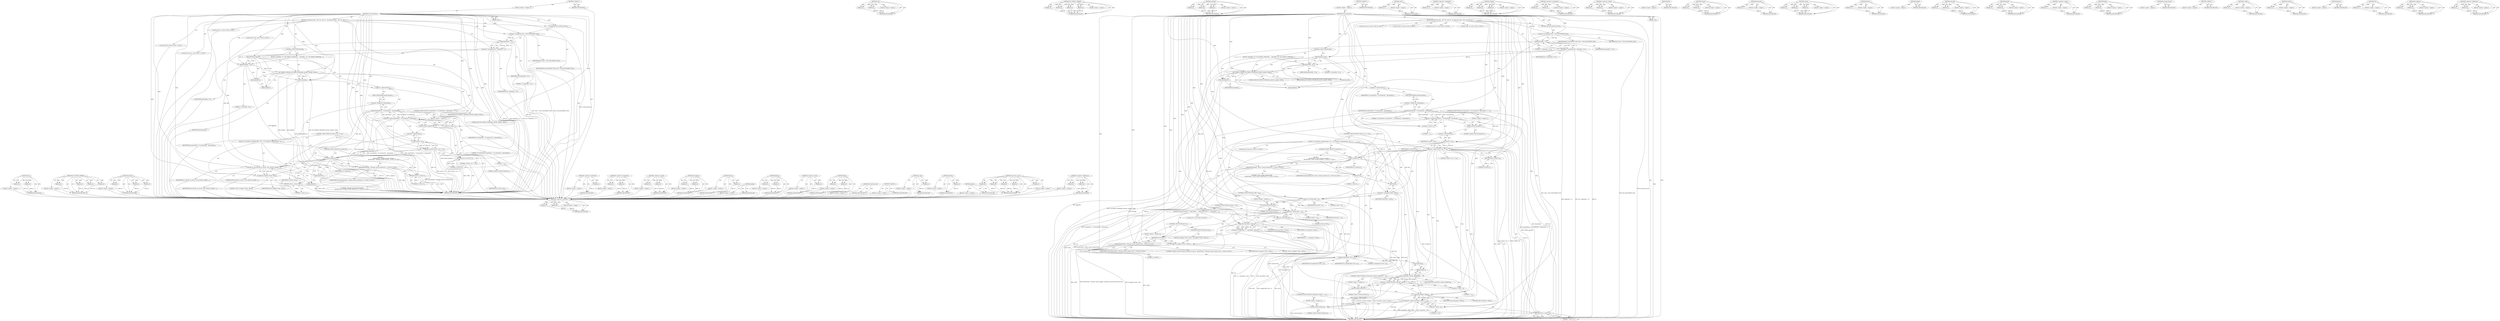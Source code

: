 digraph "&lt;operator&gt;.fieldAccess" {
vulnerable_254 [label=<(METHOD,&lt;operator&gt;.lessThan)>];
vulnerable_255 [label=<(PARAM,p1)>];
vulnerable_256 [label=<(PARAM,p2)>];
vulnerable_257 [label=<(BLOCK,&lt;empty&gt;,&lt;empty&gt;)>];
vulnerable_258 [label=<(METHOD_RETURN,ANY)>];
vulnerable_238 [label=<(METHOD,stat)>];
vulnerable_239 [label=<(PARAM,p1)>];
vulnerable_240 [label=<(PARAM,p2)>];
vulnerable_241 [label=<(BLOCK,&lt;empty&gt;,&lt;empty&gt;)>];
vulnerable_242 [label=<(METHOD_RETURN,ANY)>];
vulnerable_193 [label=<(METHOD,SET_PERMS_STREAM)>];
vulnerable_194 [label=<(PARAM,p1)>];
vulnerable_195 [label=<(PARAM,p2)>];
vulnerable_196 [label=<(PARAM,p3)>];
vulnerable_197 [label=<(PARAM,p4)>];
vulnerable_198 [label=<(BLOCK,&lt;empty&gt;,&lt;empty&gt;)>];
vulnerable_199 [label=<(METHOD_RETURN,ANY)>];
vulnerable_215 [label=<(METHOD,asprintf)>];
vulnerable_216 [label=<(PARAM,p1)>];
vulnerable_217 [label=<(PARAM,p2)>];
vulnerable_218 [label=<(PARAM,p3)>];
vulnerable_219 [label=<(BLOCK,&lt;empty&gt;,&lt;empty&gt;)>];
vulnerable_220 [label=<(METHOD_RETURN,ANY)>];
vulnerable_6 [label=<(METHOD,&lt;global&gt;)<SUB>1</SUB>>];
vulnerable_7 [label=<(BLOCK,&lt;empty&gt;,&lt;empty&gt;)<SUB>1</SUB>>];
vulnerable_8 [label=<(METHOD,store_xauthority)<SUB>1</SUB>>];
vulnerable_9 [label=<(PARAM,void)<SUB>1</SUB>>];
vulnerable_10 [label=<(BLOCK,{
	fs_build_mnt_dir();
 
 	char *src;
 	char *d...,{
	fs_build_mnt_dir();
 
 	char *src;
 	char *d...)<SUB>1</SUB>>];
vulnerable_11 [label=<(fs_build_mnt_dir,fs_build_mnt_dir())<SUB>2</SUB>>];
vulnerable_12 [label="<(LOCAL,char* src: char*)<SUB>4</SUB>>"];
vulnerable_13 [label="<(LOCAL,char* dest: char*)<SUB>5</SUB>>"];
vulnerable_14 [label=<(&lt;operator&gt;.assignment,*dest = RUN_XAUTHORITY_FILE)<SUB>5</SUB>>];
vulnerable_15 [label=<(IDENTIFIER,dest,*dest = RUN_XAUTHORITY_FILE)<SUB>5</SUB>>];
vulnerable_16 [label=<(IDENTIFIER,RUN_XAUTHORITY_FILE,*dest = RUN_XAUTHORITY_FILE)<SUB>5</SUB>>];
vulnerable_17 [label="<(LOCAL,FILE* fp: FILE*)<SUB>6</SUB>>"];
vulnerable_18 [label=<(&lt;operator&gt;.assignment,*fp = fopen(dest, &quot;w&quot;))<SUB>6</SUB>>];
vulnerable_19 [label=<(IDENTIFIER,fp,*fp = fopen(dest, &quot;w&quot;))<SUB>6</SUB>>];
vulnerable_20 [label=<(fopen,fopen(dest, &quot;w&quot;))<SUB>6</SUB>>];
vulnerable_21 [label=<(IDENTIFIER,dest,fopen(dest, &quot;w&quot;))<SUB>6</SUB>>];
vulnerable_22 [label=<(LITERAL,&quot;w&quot;,fopen(dest, &quot;w&quot;))<SUB>6</SUB>>];
vulnerable_23 [label=<(CONTROL_STRUCTURE,IF,if (fp))<SUB>7</SUB>>];
vulnerable_24 [label=<(IDENTIFIER,fp,if (fp))<SUB>7</SUB>>];
vulnerable_25 [label=<(BLOCK,{
 		fprintf(fp, &quot;\n&quot;);
 		SET_PERMS_STREAM(fp,...,{
 		fprintf(fp, &quot;\n&quot;);
 		SET_PERMS_STREAM(fp,...)<SUB>7</SUB>>];
vulnerable_26 [label=<(fprintf,fprintf(fp, &quot;\n&quot;))<SUB>8</SUB>>];
vulnerable_27 [label=<(IDENTIFIER,fp,fprintf(fp, &quot;\n&quot;))<SUB>8</SUB>>];
vulnerable_28 [label=<(LITERAL,&quot;\n&quot;,fprintf(fp, &quot;\n&quot;))<SUB>8</SUB>>];
vulnerable_29 [label=<(SET_PERMS_STREAM,SET_PERMS_STREAM(fp, getuid(), getgid(), 0600))<SUB>9</SUB>>];
vulnerable_30 [label=<(IDENTIFIER,fp,SET_PERMS_STREAM(fp, getuid(), getgid(), 0600))<SUB>9</SUB>>];
vulnerable_31 [label=<(getuid,getuid())<SUB>9</SUB>>];
vulnerable_32 [label=<(getgid,getgid())<SUB>9</SUB>>];
vulnerable_33 [label=<(LITERAL,0600,SET_PERMS_STREAM(fp, getuid(), getgid(), 0600))<SUB>9</SUB>>];
vulnerable_34 [label=<(fclose,fclose(fp))<SUB>10</SUB>>];
vulnerable_35 [label=<(IDENTIFIER,fp,fclose(fp))<SUB>10</SUB>>];
vulnerable_36 [label=<(CONTROL_STRUCTURE,IF,if (asprintf(&amp;src, &quot;%s/.Xauthority&quot;, cfg.homedir) == -1))<SUB>12</SUB>>];
vulnerable_37 [label=<(&lt;operator&gt;.equals,asprintf(&amp;src, &quot;%s/.Xauthority&quot;, cfg.homedir) =...)<SUB>12</SUB>>];
vulnerable_38 [label=<(asprintf,asprintf(&amp;src, &quot;%s/.Xauthority&quot;, cfg.homedir))<SUB>12</SUB>>];
vulnerable_39 [label=<(&lt;operator&gt;.addressOf,&amp;src)<SUB>12</SUB>>];
vulnerable_40 [label=<(IDENTIFIER,src,asprintf(&amp;src, &quot;%s/.Xauthority&quot;, cfg.homedir))<SUB>12</SUB>>];
vulnerable_41 [label=<(LITERAL,&quot;%s/.Xauthority&quot;,asprintf(&amp;src, &quot;%s/.Xauthority&quot;, cfg.homedir))<SUB>12</SUB>>];
vulnerable_42 [label=<(&lt;operator&gt;.fieldAccess,cfg.homedir)<SUB>12</SUB>>];
vulnerable_43 [label=<(IDENTIFIER,cfg,asprintf(&amp;src, &quot;%s/.Xauthority&quot;, cfg.homedir))<SUB>12</SUB>>];
vulnerable_44 [label=<(FIELD_IDENTIFIER,homedir,homedir)<SUB>12</SUB>>];
vulnerable_45 [label=<(&lt;operator&gt;.minus,-1)<SUB>12</SUB>>];
vulnerable_46 [label=<(LITERAL,1,-1)<SUB>12</SUB>>];
vulnerable_47 [label=<(BLOCK,&lt;empty&gt;,&lt;empty&gt;)<SUB>13</SUB>>];
vulnerable_48 [label=<(errExit,errExit(&quot;asprintf&quot;))<SUB>13</SUB>>];
vulnerable_49 [label=<(LITERAL,&quot;asprintf&quot;,errExit(&quot;asprintf&quot;))<SUB>13</SUB>>];
vulnerable_50 [label="<(LOCAL,struct stat s: stat)<SUB>15</SUB>>"];
vulnerable_51 [label=<(CONTROL_STRUCTURE,IF,if (stat(src, &amp;s) == 0))<SUB>16</SUB>>];
vulnerable_52 [label=<(&lt;operator&gt;.equals,stat(src, &amp;s) == 0)<SUB>16</SUB>>];
vulnerable_53 [label=<(stat,stat(src, &amp;s))<SUB>16</SUB>>];
vulnerable_54 [label=<(IDENTIFIER,src,stat(src, &amp;s))<SUB>16</SUB>>];
vulnerable_55 [label=<(&lt;operator&gt;.addressOf,&amp;s)<SUB>16</SUB>>];
vulnerable_56 [label=<(IDENTIFIER,s,stat(src, &amp;s))<SUB>16</SUB>>];
vulnerable_57 [label=<(LITERAL,0,stat(src, &amp;s) == 0)<SUB>16</SUB>>];
vulnerable_58 [label=<(BLOCK,{
 		if (is_link(src)) {
			fprintf(stderr, &quot;Er...,{
 		if (is_link(src)) {
			fprintf(stderr, &quot;Er...)<SUB>16</SUB>>];
vulnerable_59 [label=<(CONTROL_STRUCTURE,IF,if (is_link(src)))<SUB>17</SUB>>];
vulnerable_60 [label=<(is_link,is_link(src))<SUB>17</SUB>>];
vulnerable_61 [label=<(IDENTIFIER,src,is_link(src))<SUB>17</SUB>>];
vulnerable_62 [label="<(BLOCK,{
			fprintf(stderr, &quot;Error: invalid .Xauthorit...,{
			fprintf(stderr, &quot;Error: invalid .Xauthorit...)<SUB>17</SUB>>"];
vulnerable_63 [label="<(fprintf,fprintf(stderr, &quot;Error: invalid .Xauthority fil...)<SUB>18</SUB>>"];
vulnerable_64 [label="<(IDENTIFIER,stderr,fprintf(stderr, &quot;Error: invalid .Xauthority fil...)<SUB>18</SUB>>"];
vulnerable_65 [label="<(LITERAL,&quot;Error: invalid .Xauthority file\n&quot;,fprintf(stderr, &quot;Error: invalid .Xauthority fil...)<SUB>18</SUB>>"];
vulnerable_66 [label=<(exit,exit(1))<SUB>19</SUB>>];
vulnerable_67 [label=<(LITERAL,1,exit(1))<SUB>19</SUB>>];
vulnerable_68 [label="<(LOCAL,pid_t child: pid_t)<SUB>21</SUB>>"];
vulnerable_69 [label=<(&lt;operator&gt;.assignment,child = fork())<SUB>21</SUB>>];
vulnerable_70 [label=<(IDENTIFIER,child,child = fork())<SUB>21</SUB>>];
vulnerable_71 [label=<(fork,fork())<SUB>21</SUB>>];
vulnerable_72 [label=<(CONTROL_STRUCTURE,IF,if (child &lt; 0))<SUB>22</SUB>>];
vulnerable_73 [label=<(&lt;operator&gt;.lessThan,child &lt; 0)<SUB>22</SUB>>];
vulnerable_74 [label=<(IDENTIFIER,child,child &lt; 0)<SUB>22</SUB>>];
vulnerable_75 [label=<(LITERAL,0,child &lt; 0)<SUB>22</SUB>>];
vulnerable_76 [label=<(BLOCK,&lt;empty&gt;,&lt;empty&gt;)<SUB>23</SUB>>];
vulnerable_77 [label=<(errExit,errExit(&quot;fork&quot;))<SUB>23</SUB>>];
vulnerable_78 [label=<(LITERAL,&quot;fork&quot;,errExit(&quot;fork&quot;))<SUB>23</SUB>>];
vulnerable_79 [label=<(CONTROL_STRUCTURE,IF,if (child == 0))<SUB>24</SUB>>];
vulnerable_80 [label=<(&lt;operator&gt;.equals,child == 0)<SUB>24</SUB>>];
vulnerable_81 [label=<(IDENTIFIER,child,child == 0)<SUB>24</SUB>>];
vulnerable_82 [label=<(LITERAL,0,child == 0)<SUB>24</SUB>>];
vulnerable_83 [label=<(BLOCK,{
			drop_privs(0);
			int rv = copy_file(src, ...,{
			drop_privs(0);
			int rv = copy_file(src, ...)<SUB>24</SUB>>];
vulnerable_84 [label=<(drop_privs,drop_privs(0))<SUB>25</SUB>>];
vulnerable_85 [label=<(LITERAL,0,drop_privs(0))<SUB>25</SUB>>];
vulnerable_86 [label="<(LOCAL,int rv: int)<SUB>26</SUB>>"];
vulnerable_87 [label=<(&lt;operator&gt;.assignment,rv = copy_file(src, dest))<SUB>26</SUB>>];
vulnerable_88 [label=<(IDENTIFIER,rv,rv = copy_file(src, dest))<SUB>26</SUB>>];
vulnerable_89 [label=<(copy_file,copy_file(src, dest))<SUB>26</SUB>>];
vulnerable_90 [label=<(IDENTIFIER,src,copy_file(src, dest))<SUB>26</SUB>>];
vulnerable_91 [label=<(IDENTIFIER,dest,copy_file(src, dest))<SUB>26</SUB>>];
vulnerable_92 [label=<(CONTROL_STRUCTURE,IF,if (rv))<SUB>27</SUB>>];
vulnerable_93 [label=<(IDENTIFIER,rv,if (rv))<SUB>27</SUB>>];
vulnerable_94 [label=<(BLOCK,&lt;empty&gt;,&lt;empty&gt;)<SUB>28</SUB>>];
vulnerable_95 [label="<(fprintf,fprintf(stderr, &quot;Warning: cannot transfer .Xaut...)<SUB>28</SUB>>"];
vulnerable_96 [label="<(IDENTIFIER,stderr,fprintf(stderr, &quot;Warning: cannot transfer .Xaut...)<SUB>28</SUB>>"];
vulnerable_97 [label="<(LITERAL,&quot;Warning: cannot transfer .Xauthority in privat...,fprintf(stderr, &quot;Warning: cannot transfer .Xaut...)<SUB>28</SUB>>"];
vulnerable_98 [label=<(CONTROL_STRUCTURE,ELSE,else)<SUB>29</SUB>>];
vulnerable_99 [label=<(BLOCK,{
				fs_logger2(&quot;clone&quot;, dest);
			},{
				fs_logger2(&quot;clone&quot;, dest);
			})<SUB>29</SUB>>];
vulnerable_100 [label=<(fs_logger2,fs_logger2(&quot;clone&quot;, dest))<SUB>30</SUB>>];
vulnerable_101 [label=<(LITERAL,&quot;clone&quot;,fs_logger2(&quot;clone&quot;, dest))<SUB>30</SUB>>];
vulnerable_102 [label=<(IDENTIFIER,dest,fs_logger2(&quot;clone&quot;, dest))<SUB>30</SUB>>];
vulnerable_103 [label=<(_exit,_exit(0))<SUB>32</SUB>>];
vulnerable_104 [label=<(LITERAL,0,_exit(0))<SUB>32</SUB>>];
vulnerable_105 [label=<(waitpid,waitpid(child, NULL, 0))<SUB>34</SUB>>];
vulnerable_106 [label=<(IDENTIFIER,child,waitpid(child, NULL, 0))<SUB>34</SUB>>];
vulnerable_107 [label=<(IDENTIFIER,NULL,waitpid(child, NULL, 0))<SUB>34</SUB>>];
vulnerable_108 [label=<(LITERAL,0,waitpid(child, NULL, 0))<SUB>34</SUB>>];
vulnerable_109 [label=<(CONTROL_STRUCTURE,IF,if (chown(dest, getuid(), getgid()) == -1))<SUB>36</SUB>>];
vulnerable_110 [label=<(&lt;operator&gt;.equals,chown(dest, getuid(), getgid()) == -1)<SUB>36</SUB>>];
vulnerable_111 [label=<(chown,chown(dest, getuid(), getgid()))<SUB>36</SUB>>];
vulnerable_112 [label=<(IDENTIFIER,dest,chown(dest, getuid(), getgid()))<SUB>36</SUB>>];
vulnerable_113 [label=<(getuid,getuid())<SUB>36</SUB>>];
vulnerable_114 [label=<(getgid,getgid())<SUB>36</SUB>>];
vulnerable_115 [label=<(&lt;operator&gt;.minus,-1)<SUB>36</SUB>>];
vulnerable_116 [label=<(LITERAL,1,-1)<SUB>36</SUB>>];
vulnerable_117 [label=<(BLOCK,&lt;empty&gt;,&lt;empty&gt;)<SUB>37</SUB>>];
vulnerable_118 [label=<(errExit,errExit(&quot;fchown&quot;))<SUB>37</SUB>>];
vulnerable_119 [label=<(LITERAL,&quot;fchown&quot;,errExit(&quot;fchown&quot;))<SUB>37</SUB>>];
vulnerable_120 [label=<(CONTROL_STRUCTURE,IF,if (chmod(dest, 0600) == -1))<SUB>38</SUB>>];
vulnerable_121 [label=<(&lt;operator&gt;.equals,chmod(dest, 0600) == -1)<SUB>38</SUB>>];
vulnerable_122 [label=<(chmod,chmod(dest, 0600))<SUB>38</SUB>>];
vulnerable_123 [label=<(IDENTIFIER,dest,chmod(dest, 0600))<SUB>38</SUB>>];
vulnerable_124 [label=<(LITERAL,0600,chmod(dest, 0600))<SUB>38</SUB>>];
vulnerable_125 [label=<(&lt;operator&gt;.minus,-1)<SUB>38</SUB>>];
vulnerable_126 [label=<(LITERAL,1,-1)<SUB>38</SUB>>];
vulnerable_127 [label=<(BLOCK,&lt;empty&gt;,&lt;empty&gt;)<SUB>39</SUB>>];
vulnerable_128 [label=<(errExit,errExit(&quot;fchmod&quot;))<SUB>39</SUB>>];
vulnerable_129 [label=<(LITERAL,&quot;fchmod&quot;,errExit(&quot;fchmod&quot;))<SUB>39</SUB>>];
vulnerable_130 [label=<(RETURN,return 1;,return 1;)<SUB>40</SUB>>];
vulnerable_131 [label=<(LITERAL,1,return 1;)<SUB>40</SUB>>];
vulnerable_132 [label=<(RETURN,return 0;,return 0;)<SUB>43</SUB>>];
vulnerable_133 [label=<(LITERAL,0,return 0;)<SUB>43</SUB>>];
vulnerable_134 [label=<(METHOD_RETURN,int)<SUB>1</SUB>>];
vulnerable_136 [label=<(METHOD_RETURN,ANY)<SUB>1</SUB>>];
vulnerable_273 [label=<(METHOD,_exit)>];
vulnerable_274 [label=<(PARAM,p1)>];
vulnerable_275 [label=<(BLOCK,&lt;empty&gt;,&lt;empty&gt;)>];
vulnerable_276 [label=<(METHOD_RETURN,ANY)>];
vulnerable_221 [label=<(METHOD,&lt;operator&gt;.addressOf)>];
vulnerable_222 [label=<(PARAM,p1)>];
vulnerable_223 [label=<(BLOCK,&lt;empty&gt;,&lt;empty&gt;)>];
vulnerable_224 [label=<(METHOD_RETURN,ANY)>];
vulnerable_277 [label=<(METHOD,waitpid)>];
vulnerable_278 [label=<(PARAM,p1)>];
vulnerable_279 [label=<(PARAM,p2)>];
vulnerable_280 [label=<(PARAM,p3)>];
vulnerable_281 [label=<(BLOCK,&lt;empty&gt;,&lt;empty&gt;)>];
vulnerable_282 [label=<(METHOD_RETURN,ANY)>];
vulnerable_178 [label=<(METHOD,&lt;operator&gt;.assignment)>];
vulnerable_179 [label=<(PARAM,p1)>];
vulnerable_180 [label=<(PARAM,p2)>];
vulnerable_181 [label=<(BLOCK,&lt;empty&gt;,&lt;empty&gt;)>];
vulnerable_182 [label=<(METHOD_RETURN,ANY)>];
vulnerable_210 [label=<(METHOD,&lt;operator&gt;.equals)>];
vulnerable_211 [label=<(PARAM,p1)>];
vulnerable_212 [label=<(PARAM,p2)>];
vulnerable_213 [label=<(BLOCK,&lt;empty&gt;,&lt;empty&gt;)>];
vulnerable_214 [label=<(METHOD_RETURN,ANY)>];
vulnerable_251 [label=<(METHOD,fork)>];
vulnerable_252 [label=<(BLOCK,&lt;empty&gt;,&lt;empty&gt;)>];
vulnerable_253 [label=<(METHOD_RETURN,ANY)>];
vulnerable_289 [label=<(METHOD,chmod)>];
vulnerable_290 [label=<(PARAM,p1)>];
vulnerable_291 [label=<(PARAM,p2)>];
vulnerable_292 [label=<(BLOCK,&lt;empty&gt;,&lt;empty&gt;)>];
vulnerable_293 [label=<(METHOD_RETURN,ANY)>];
vulnerable_259 [label=<(METHOD,drop_privs)>];
vulnerable_260 [label=<(PARAM,p1)>];
vulnerable_261 [label=<(BLOCK,&lt;empty&gt;,&lt;empty&gt;)>];
vulnerable_262 [label=<(METHOD_RETURN,ANY)>];
vulnerable_283 [label=<(METHOD,chown)>];
vulnerable_284 [label=<(PARAM,p1)>];
vulnerable_285 [label=<(PARAM,p2)>];
vulnerable_286 [label=<(PARAM,p3)>];
vulnerable_287 [label=<(BLOCK,&lt;empty&gt;,&lt;empty&gt;)>];
vulnerable_288 [label=<(METHOD_RETURN,ANY)>];
vulnerable_206 [label=<(METHOD,fclose)>];
vulnerable_207 [label=<(PARAM,p1)>];
vulnerable_208 [label=<(BLOCK,&lt;empty&gt;,&lt;empty&gt;)>];
vulnerable_209 [label=<(METHOD_RETURN,ANY)>];
vulnerable_203 [label=<(METHOD,getgid)>];
vulnerable_204 [label=<(BLOCK,&lt;empty&gt;,&lt;empty&gt;)>];
vulnerable_205 [label=<(METHOD_RETURN,ANY)>];
vulnerable_263 [label=<(METHOD,copy_file)>];
vulnerable_264 [label=<(PARAM,p1)>];
vulnerable_265 [label=<(PARAM,p2)>];
vulnerable_266 [label=<(BLOCK,&lt;empty&gt;,&lt;empty&gt;)>];
vulnerable_267 [label=<(METHOD_RETURN,ANY)>];
vulnerable_188 [label=<(METHOD,fprintf)>];
vulnerable_189 [label=<(PARAM,p1)>];
vulnerable_190 [label=<(PARAM,p2)>];
vulnerable_191 [label=<(BLOCK,&lt;empty&gt;,&lt;empty&gt;)>];
vulnerable_192 [label=<(METHOD_RETURN,ANY)>];
vulnerable_230 [label=<(METHOD,&lt;operator&gt;.minus)>];
vulnerable_231 [label=<(PARAM,p1)>];
vulnerable_232 [label=<(BLOCK,&lt;empty&gt;,&lt;empty&gt;)>];
vulnerable_233 [label=<(METHOD_RETURN,ANY)>];
vulnerable_183 [label=<(METHOD,fopen)>];
vulnerable_184 [label=<(PARAM,p1)>];
vulnerable_185 [label=<(PARAM,p2)>];
vulnerable_186 [label=<(BLOCK,&lt;empty&gt;,&lt;empty&gt;)>];
vulnerable_187 [label=<(METHOD_RETURN,ANY)>];
vulnerable_175 [label=<(METHOD,fs_build_mnt_dir)>];
vulnerable_176 [label=<(BLOCK,&lt;empty&gt;,&lt;empty&gt;)>];
vulnerable_177 [label=<(METHOD_RETURN,ANY)>];
vulnerable_169 [label=<(METHOD,&lt;global&gt;)<SUB>1</SUB>>];
vulnerable_170 [label=<(BLOCK,&lt;empty&gt;,&lt;empty&gt;)>];
vulnerable_171 [label=<(METHOD_RETURN,ANY)>];
vulnerable_243 [label=<(METHOD,is_link)>];
vulnerable_244 [label=<(PARAM,p1)>];
vulnerable_245 [label=<(BLOCK,&lt;empty&gt;,&lt;empty&gt;)>];
vulnerable_246 [label=<(METHOD_RETURN,ANY)>];
vulnerable_234 [label=<(METHOD,errExit)>];
vulnerable_235 [label=<(PARAM,p1)>];
vulnerable_236 [label=<(BLOCK,&lt;empty&gt;,&lt;empty&gt;)>];
vulnerable_237 [label=<(METHOD_RETURN,ANY)>];
vulnerable_200 [label=<(METHOD,getuid)>];
vulnerable_201 [label=<(BLOCK,&lt;empty&gt;,&lt;empty&gt;)>];
vulnerable_202 [label=<(METHOD_RETURN,ANY)>];
vulnerable_247 [label=<(METHOD,exit)>];
vulnerable_248 [label=<(PARAM,p1)>];
vulnerable_249 [label=<(BLOCK,&lt;empty&gt;,&lt;empty&gt;)>];
vulnerable_250 [label=<(METHOD_RETURN,ANY)>];
vulnerable_268 [label=<(METHOD,fs_logger2)>];
vulnerable_269 [label=<(PARAM,p1)>];
vulnerable_270 [label=<(PARAM,p2)>];
vulnerable_271 [label=<(BLOCK,&lt;empty&gt;,&lt;empty&gt;)>];
vulnerable_272 [label=<(METHOD_RETURN,ANY)>];
vulnerable_225 [label=<(METHOD,&lt;operator&gt;.fieldAccess)>];
vulnerable_226 [label=<(PARAM,p1)>];
vulnerable_227 [label=<(PARAM,p2)>];
vulnerable_228 [label=<(BLOCK,&lt;empty&gt;,&lt;empty&gt;)>];
vulnerable_229 [label=<(METHOD_RETURN,ANY)>];
fixed_177 [label=<(METHOD,stat)>];
fixed_178 [label=<(PARAM,p1)>];
fixed_179 [label=<(PARAM,p2)>];
fixed_180 [label=<(BLOCK,&lt;empty&gt;,&lt;empty&gt;)>];
fixed_181 [label=<(METHOD_RETURN,ANY)>];
fixed_132 [label=<(METHOD,SET_PERMS_STREAM)>];
fixed_133 [label=<(PARAM,p1)>];
fixed_134 [label=<(PARAM,p2)>];
fixed_135 [label=<(PARAM,p3)>];
fixed_136 [label=<(PARAM,p4)>];
fixed_137 [label=<(BLOCK,&lt;empty&gt;,&lt;empty&gt;)>];
fixed_138 [label=<(METHOD_RETURN,ANY)>];
fixed_154 [label=<(METHOD,asprintf)>];
fixed_155 [label=<(PARAM,p1)>];
fixed_156 [label=<(PARAM,p2)>];
fixed_157 [label=<(PARAM,p3)>];
fixed_158 [label=<(BLOCK,&lt;empty&gt;,&lt;empty&gt;)>];
fixed_159 [label=<(METHOD_RETURN,ANY)>];
fixed_6 [label=<(METHOD,&lt;global&gt;)<SUB>1</SUB>>];
fixed_7 [label=<(BLOCK,&lt;empty&gt;,&lt;empty&gt;)<SUB>1</SUB>>];
fixed_8 [label=<(METHOD,store_xauthority)<SUB>1</SUB>>];
fixed_9 [label=<(PARAM,void)<SUB>1</SUB>>];
fixed_10 [label=<(BLOCK,{
	fs_build_mnt_dir();
 
 	char *src;
 	char *d...,{
	fs_build_mnt_dir();
 
 	char *src;
 	char *d...)<SUB>1</SUB>>];
fixed_11 [label=<(fs_build_mnt_dir,fs_build_mnt_dir())<SUB>2</SUB>>];
fixed_12 [label="<(LOCAL,char* src: char*)<SUB>4</SUB>>"];
fixed_13 [label="<(LOCAL,char* dest: char*)<SUB>5</SUB>>"];
fixed_14 [label=<(&lt;operator&gt;.assignment,*dest = RUN_XAUTHORITY_FILE)<SUB>5</SUB>>];
fixed_15 [label=<(IDENTIFIER,dest,*dest = RUN_XAUTHORITY_FILE)<SUB>5</SUB>>];
fixed_16 [label=<(IDENTIFIER,RUN_XAUTHORITY_FILE,*dest = RUN_XAUTHORITY_FILE)<SUB>5</SUB>>];
fixed_17 [label="<(LOCAL,FILE* fp: FILE*)<SUB>7</SUB>>"];
fixed_18 [label=<(&lt;operator&gt;.assignment,*fp = fopen(dest, &quot;w&quot;))<SUB>7</SUB>>];
fixed_19 [label=<(IDENTIFIER,fp,*fp = fopen(dest, &quot;w&quot;))<SUB>7</SUB>>];
fixed_20 [label=<(fopen,fopen(dest, &quot;w&quot;))<SUB>7</SUB>>];
fixed_21 [label=<(IDENTIFIER,dest,fopen(dest, &quot;w&quot;))<SUB>7</SUB>>];
fixed_22 [label=<(LITERAL,&quot;w&quot;,fopen(dest, &quot;w&quot;))<SUB>7</SUB>>];
fixed_23 [label=<(CONTROL_STRUCTURE,IF,if (fp))<SUB>8</SUB>>];
fixed_24 [label=<(IDENTIFIER,fp,if (fp))<SUB>8</SUB>>];
fixed_25 [label=<(BLOCK,{
 		fprintf(fp, &quot;\n&quot;);
 		SET_PERMS_STREAM(fp,...,{
 		fprintf(fp, &quot;\n&quot;);
 		SET_PERMS_STREAM(fp,...)<SUB>8</SUB>>];
fixed_26 [label=<(fprintf,fprintf(fp, &quot;\n&quot;))<SUB>9</SUB>>];
fixed_27 [label=<(IDENTIFIER,fp,fprintf(fp, &quot;\n&quot;))<SUB>9</SUB>>];
fixed_28 [label=<(LITERAL,&quot;\n&quot;,fprintf(fp, &quot;\n&quot;))<SUB>9</SUB>>];
fixed_29 [label=<(SET_PERMS_STREAM,SET_PERMS_STREAM(fp, getuid(), getgid(), 0600))<SUB>10</SUB>>];
fixed_30 [label=<(IDENTIFIER,fp,SET_PERMS_STREAM(fp, getuid(), getgid(), 0600))<SUB>10</SUB>>];
fixed_31 [label=<(getuid,getuid())<SUB>10</SUB>>];
fixed_32 [label=<(getgid,getgid())<SUB>10</SUB>>];
fixed_33 [label=<(LITERAL,0600,SET_PERMS_STREAM(fp, getuid(), getgid(), 0600))<SUB>10</SUB>>];
fixed_34 [label=<(fclose,fclose(fp))<SUB>11</SUB>>];
fixed_35 [label=<(IDENTIFIER,fp,fclose(fp))<SUB>11</SUB>>];
fixed_36 [label=<(CONTROL_STRUCTURE,IF,if (asprintf(&amp;src, &quot;%s/.Xauthority&quot;, cfg.homedir) == -1))<SUB>14</SUB>>];
fixed_37 [label=<(&lt;operator&gt;.equals,asprintf(&amp;src, &quot;%s/.Xauthority&quot;, cfg.homedir) =...)<SUB>14</SUB>>];
fixed_38 [label=<(asprintf,asprintf(&amp;src, &quot;%s/.Xauthority&quot;, cfg.homedir))<SUB>14</SUB>>];
fixed_39 [label=<(&lt;operator&gt;.addressOf,&amp;src)<SUB>14</SUB>>];
fixed_40 [label=<(IDENTIFIER,src,asprintf(&amp;src, &quot;%s/.Xauthority&quot;, cfg.homedir))<SUB>14</SUB>>];
fixed_41 [label=<(LITERAL,&quot;%s/.Xauthority&quot;,asprintf(&amp;src, &quot;%s/.Xauthority&quot;, cfg.homedir))<SUB>14</SUB>>];
fixed_42 [label=<(&lt;operator&gt;.fieldAccess,cfg.homedir)<SUB>14</SUB>>];
fixed_43 [label=<(IDENTIFIER,cfg,asprintf(&amp;src, &quot;%s/.Xauthority&quot;, cfg.homedir))<SUB>14</SUB>>];
fixed_44 [label=<(FIELD_IDENTIFIER,homedir,homedir)<SUB>14</SUB>>];
fixed_45 [label=<(&lt;operator&gt;.minus,-1)<SUB>14</SUB>>];
fixed_46 [label=<(LITERAL,1,-1)<SUB>14</SUB>>];
fixed_47 [label=<(BLOCK,&lt;empty&gt;,&lt;empty&gt;)<SUB>15</SUB>>];
fixed_48 [label=<(errExit,errExit(&quot;asprintf&quot;))<SUB>15</SUB>>];
fixed_49 [label=<(LITERAL,&quot;asprintf&quot;,errExit(&quot;asprintf&quot;))<SUB>15</SUB>>];
fixed_50 [label="<(LOCAL,struct stat s: stat)<SUB>17</SUB>>"];
fixed_51 [label=<(CONTROL_STRUCTURE,IF,if (stat(src, &amp;s) == 0))<SUB>18</SUB>>];
fixed_52 [label=<(&lt;operator&gt;.equals,stat(src, &amp;s) == 0)<SUB>18</SUB>>];
fixed_53 [label=<(stat,stat(src, &amp;s))<SUB>18</SUB>>];
fixed_54 [label=<(IDENTIFIER,src,stat(src, &amp;s))<SUB>18</SUB>>];
fixed_55 [label=<(&lt;operator&gt;.addressOf,&amp;s)<SUB>18</SUB>>];
fixed_56 [label=<(IDENTIFIER,s,stat(src, &amp;s))<SUB>18</SUB>>];
fixed_57 [label=<(LITERAL,0,stat(src, &amp;s) == 0)<SUB>18</SUB>>];
fixed_58 [label=<(BLOCK,{
 		if (is_link(src)) {
			fprintf(stderr, &quot;Wa...,{
 		if (is_link(src)) {
			fprintf(stderr, &quot;Wa...)<SUB>18</SUB>>];
fixed_59 [label=<(CONTROL_STRUCTURE,IF,if (is_link(src)))<SUB>19</SUB>>];
fixed_60 [label=<(is_link,is_link(src))<SUB>19</SUB>>];
fixed_61 [label=<(IDENTIFIER,src,is_link(src))<SUB>19</SUB>>];
fixed_62 [label="<(BLOCK,{
			fprintf(stderr, &quot;Warning: invalid .Xauthor...,{
			fprintf(stderr, &quot;Warning: invalid .Xauthor...)<SUB>19</SUB>>"];
fixed_63 [label="<(fprintf,fprintf(stderr, &quot;Warning: invalid .Xauthority f...)<SUB>20</SUB>>"];
fixed_64 [label="<(IDENTIFIER,stderr,fprintf(stderr, &quot;Warning: invalid .Xauthority f...)<SUB>20</SUB>>"];
fixed_65 [label="<(LITERAL,&quot;Warning: invalid .Xauthority file\n&quot;,fprintf(stderr, &quot;Warning: invalid .Xauthority f...)<SUB>20</SUB>>"];
fixed_66 [label=<(RETURN,return 0;,return 0;)<SUB>21</SUB>>];
fixed_67 [label=<(LITERAL,0,return 0;)<SUB>21</SUB>>];
fixed_68 [label=<(copy_file_as_user,copy_file_as_user(src, dest, getuid(), getgid()...)<SUB>24</SUB>>];
fixed_69 [label=<(IDENTIFIER,src,copy_file_as_user(src, dest, getuid(), getgid()...)<SUB>24</SUB>>];
fixed_70 [label=<(IDENTIFIER,dest,copy_file_as_user(src, dest, getuid(), getgid()...)<SUB>24</SUB>>];
fixed_71 [label=<(getuid,getuid())<SUB>24</SUB>>];
fixed_72 [label=<(getgid,getgid())<SUB>24</SUB>>];
fixed_73 [label=<(LITERAL,0600,copy_file_as_user(src, dest, getuid(), getgid()...)<SUB>24</SUB>>];
fixed_74 [label=<(fs_logger2,fs_logger2(&quot;clone&quot;, dest))<SUB>25</SUB>>];
fixed_75 [label=<(LITERAL,&quot;clone&quot;,fs_logger2(&quot;clone&quot;, dest))<SUB>25</SUB>>];
fixed_76 [label=<(IDENTIFIER,dest,fs_logger2(&quot;clone&quot;, dest))<SUB>25</SUB>>];
fixed_77 [label=<(RETURN,return 1;,return 1;)<SUB>26</SUB>>];
fixed_78 [label=<(LITERAL,1,return 1;)<SUB>26</SUB>>];
fixed_79 [label=<(RETURN,return 0;,return 0;)<SUB>29</SUB>>];
fixed_80 [label=<(LITERAL,0,return 0;)<SUB>29</SUB>>];
fixed_81 [label=<(METHOD_RETURN,int)<SUB>1</SUB>>];
fixed_83 [label=<(METHOD_RETURN,ANY)<SUB>1</SUB>>];
fixed_160 [label=<(METHOD,&lt;operator&gt;.addressOf)>];
fixed_161 [label=<(PARAM,p1)>];
fixed_162 [label=<(BLOCK,&lt;empty&gt;,&lt;empty&gt;)>];
fixed_163 [label=<(METHOD_RETURN,ANY)>];
fixed_117 [label=<(METHOD,&lt;operator&gt;.assignment)>];
fixed_118 [label=<(PARAM,p1)>];
fixed_119 [label=<(PARAM,p2)>];
fixed_120 [label=<(BLOCK,&lt;empty&gt;,&lt;empty&gt;)>];
fixed_121 [label=<(METHOD_RETURN,ANY)>];
fixed_149 [label=<(METHOD,&lt;operator&gt;.equals)>];
fixed_150 [label=<(PARAM,p1)>];
fixed_151 [label=<(PARAM,p2)>];
fixed_152 [label=<(BLOCK,&lt;empty&gt;,&lt;empty&gt;)>];
fixed_153 [label=<(METHOD_RETURN,ANY)>];
fixed_194 [label=<(METHOD,fs_logger2)>];
fixed_195 [label=<(PARAM,p1)>];
fixed_196 [label=<(PARAM,p2)>];
fixed_197 [label=<(BLOCK,&lt;empty&gt;,&lt;empty&gt;)>];
fixed_198 [label=<(METHOD_RETURN,ANY)>];
fixed_145 [label=<(METHOD,fclose)>];
fixed_146 [label=<(PARAM,p1)>];
fixed_147 [label=<(BLOCK,&lt;empty&gt;,&lt;empty&gt;)>];
fixed_148 [label=<(METHOD_RETURN,ANY)>];
fixed_142 [label=<(METHOD,getgid)>];
fixed_143 [label=<(BLOCK,&lt;empty&gt;,&lt;empty&gt;)>];
fixed_144 [label=<(METHOD_RETURN,ANY)>];
fixed_127 [label=<(METHOD,fprintf)>];
fixed_128 [label=<(PARAM,p1)>];
fixed_129 [label=<(PARAM,p2)>];
fixed_130 [label=<(BLOCK,&lt;empty&gt;,&lt;empty&gt;)>];
fixed_131 [label=<(METHOD_RETURN,ANY)>];
fixed_169 [label=<(METHOD,&lt;operator&gt;.minus)>];
fixed_170 [label=<(PARAM,p1)>];
fixed_171 [label=<(BLOCK,&lt;empty&gt;,&lt;empty&gt;)>];
fixed_172 [label=<(METHOD_RETURN,ANY)>];
fixed_122 [label=<(METHOD,fopen)>];
fixed_123 [label=<(PARAM,p1)>];
fixed_124 [label=<(PARAM,p2)>];
fixed_125 [label=<(BLOCK,&lt;empty&gt;,&lt;empty&gt;)>];
fixed_126 [label=<(METHOD_RETURN,ANY)>];
fixed_114 [label=<(METHOD,fs_build_mnt_dir)>];
fixed_115 [label=<(BLOCK,&lt;empty&gt;,&lt;empty&gt;)>];
fixed_116 [label=<(METHOD_RETURN,ANY)>];
fixed_108 [label=<(METHOD,&lt;global&gt;)<SUB>1</SUB>>];
fixed_109 [label=<(BLOCK,&lt;empty&gt;,&lt;empty&gt;)>];
fixed_110 [label=<(METHOD_RETURN,ANY)>];
fixed_182 [label=<(METHOD,is_link)>];
fixed_183 [label=<(PARAM,p1)>];
fixed_184 [label=<(BLOCK,&lt;empty&gt;,&lt;empty&gt;)>];
fixed_185 [label=<(METHOD_RETURN,ANY)>];
fixed_173 [label=<(METHOD,errExit)>];
fixed_174 [label=<(PARAM,p1)>];
fixed_175 [label=<(BLOCK,&lt;empty&gt;,&lt;empty&gt;)>];
fixed_176 [label=<(METHOD_RETURN,ANY)>];
fixed_139 [label=<(METHOD,getuid)>];
fixed_140 [label=<(BLOCK,&lt;empty&gt;,&lt;empty&gt;)>];
fixed_141 [label=<(METHOD_RETURN,ANY)>];
fixed_186 [label=<(METHOD,copy_file_as_user)>];
fixed_187 [label=<(PARAM,p1)>];
fixed_188 [label=<(PARAM,p2)>];
fixed_189 [label=<(PARAM,p3)>];
fixed_190 [label=<(PARAM,p4)>];
fixed_191 [label=<(PARAM,p5)>];
fixed_192 [label=<(BLOCK,&lt;empty&gt;,&lt;empty&gt;)>];
fixed_193 [label=<(METHOD_RETURN,ANY)>];
fixed_164 [label=<(METHOD,&lt;operator&gt;.fieldAccess)>];
fixed_165 [label=<(PARAM,p1)>];
fixed_166 [label=<(PARAM,p2)>];
fixed_167 [label=<(BLOCK,&lt;empty&gt;,&lt;empty&gt;)>];
fixed_168 [label=<(METHOD_RETURN,ANY)>];
vulnerable_254 -> vulnerable_255  [key=0, label="AST: "];
vulnerable_254 -> vulnerable_255  [key=1, label="DDG: "];
vulnerable_254 -> vulnerable_257  [key=0, label="AST: "];
vulnerable_254 -> vulnerable_256  [key=0, label="AST: "];
vulnerable_254 -> vulnerable_256  [key=1, label="DDG: "];
vulnerable_254 -> vulnerable_258  [key=0, label="AST: "];
vulnerable_254 -> vulnerable_258  [key=1, label="CFG: "];
vulnerable_255 -> vulnerable_258  [key=0, label="DDG: p1"];
vulnerable_256 -> vulnerable_258  [key=0, label="DDG: p2"];
vulnerable_238 -> vulnerable_239  [key=0, label="AST: "];
vulnerable_238 -> vulnerable_239  [key=1, label="DDG: "];
vulnerable_238 -> vulnerable_241  [key=0, label="AST: "];
vulnerable_238 -> vulnerable_240  [key=0, label="AST: "];
vulnerable_238 -> vulnerable_240  [key=1, label="DDG: "];
vulnerable_238 -> vulnerable_242  [key=0, label="AST: "];
vulnerable_238 -> vulnerable_242  [key=1, label="CFG: "];
vulnerable_239 -> vulnerable_242  [key=0, label="DDG: p1"];
vulnerable_240 -> vulnerable_242  [key=0, label="DDG: p2"];
vulnerable_193 -> vulnerable_194  [key=0, label="AST: "];
vulnerable_193 -> vulnerable_194  [key=1, label="DDG: "];
vulnerable_193 -> vulnerable_198  [key=0, label="AST: "];
vulnerable_193 -> vulnerable_195  [key=0, label="AST: "];
vulnerable_193 -> vulnerable_195  [key=1, label="DDG: "];
vulnerable_193 -> vulnerable_199  [key=0, label="AST: "];
vulnerable_193 -> vulnerable_199  [key=1, label="CFG: "];
vulnerable_193 -> vulnerable_196  [key=0, label="AST: "];
vulnerable_193 -> vulnerable_196  [key=1, label="DDG: "];
vulnerable_193 -> vulnerable_197  [key=0, label="AST: "];
vulnerable_193 -> vulnerable_197  [key=1, label="DDG: "];
vulnerable_194 -> vulnerable_199  [key=0, label="DDG: p1"];
vulnerable_195 -> vulnerable_199  [key=0, label="DDG: p2"];
vulnerable_196 -> vulnerable_199  [key=0, label="DDG: p3"];
vulnerable_197 -> vulnerable_199  [key=0, label="DDG: p4"];
vulnerable_215 -> vulnerable_216  [key=0, label="AST: "];
vulnerable_215 -> vulnerable_216  [key=1, label="DDG: "];
vulnerable_215 -> vulnerable_219  [key=0, label="AST: "];
vulnerable_215 -> vulnerable_217  [key=0, label="AST: "];
vulnerable_215 -> vulnerable_217  [key=1, label="DDG: "];
vulnerable_215 -> vulnerable_220  [key=0, label="AST: "];
vulnerable_215 -> vulnerable_220  [key=1, label="CFG: "];
vulnerable_215 -> vulnerable_218  [key=0, label="AST: "];
vulnerable_215 -> vulnerable_218  [key=1, label="DDG: "];
vulnerable_216 -> vulnerable_220  [key=0, label="DDG: p1"];
vulnerable_217 -> vulnerable_220  [key=0, label="DDG: p2"];
vulnerable_218 -> vulnerable_220  [key=0, label="DDG: p3"];
vulnerable_6 -> vulnerable_7  [key=0, label="AST: "];
vulnerable_6 -> vulnerable_136  [key=0, label="AST: "];
vulnerable_6 -> vulnerable_136  [key=1, label="CFG: "];
vulnerable_7 -> vulnerable_8  [key=0, label="AST: "];
vulnerable_8 -> vulnerable_9  [key=0, label="AST: "];
vulnerable_8 -> vulnerable_9  [key=1, label="DDG: "];
vulnerable_8 -> vulnerable_10  [key=0, label="AST: "];
vulnerable_8 -> vulnerable_134  [key=0, label="AST: "];
vulnerable_8 -> vulnerable_11  [key=0, label="CFG: "];
vulnerable_8 -> vulnerable_11  [key=1, label="DDG: "];
vulnerable_8 -> vulnerable_14  [key=0, label="DDG: "];
vulnerable_8 -> vulnerable_132  [key=0, label="DDG: "];
vulnerable_8 -> vulnerable_24  [key=0, label="DDG: "];
vulnerable_8 -> vulnerable_133  [key=0, label="DDG: "];
vulnerable_8 -> vulnerable_20  [key=0, label="DDG: "];
vulnerable_8 -> vulnerable_52  [key=0, label="DDG: "];
vulnerable_8 -> vulnerable_69  [key=0, label="DDG: "];
vulnerable_8 -> vulnerable_130  [key=0, label="DDG: "];
vulnerable_8 -> vulnerable_26  [key=0, label="DDG: "];
vulnerable_8 -> vulnerable_29  [key=0, label="DDG: "];
vulnerable_8 -> vulnerable_34  [key=0, label="DDG: "];
vulnerable_8 -> vulnerable_38  [key=0, label="DDG: "];
vulnerable_8 -> vulnerable_45  [key=0, label="DDG: "];
vulnerable_8 -> vulnerable_48  [key=0, label="DDG: "];
vulnerable_8 -> vulnerable_53  [key=0, label="DDG: "];
vulnerable_8 -> vulnerable_105  [key=0, label="DDG: "];
vulnerable_8 -> vulnerable_131  [key=0, label="DDG: "];
vulnerable_8 -> vulnerable_60  [key=0, label="DDG: "];
vulnerable_8 -> vulnerable_73  [key=0, label="DDG: "];
vulnerable_8 -> vulnerable_80  [key=0, label="DDG: "];
vulnerable_8 -> vulnerable_63  [key=0, label="DDG: "];
vulnerable_8 -> vulnerable_66  [key=0, label="DDG: "];
vulnerable_8 -> vulnerable_77  [key=0, label="DDG: "];
vulnerable_8 -> vulnerable_84  [key=0, label="DDG: "];
vulnerable_8 -> vulnerable_93  [key=0, label="DDG: "];
vulnerable_8 -> vulnerable_103  [key=0, label="DDG: "];
vulnerable_8 -> vulnerable_111  [key=0, label="DDG: "];
vulnerable_8 -> vulnerable_115  [key=0, label="DDG: "];
vulnerable_8 -> vulnerable_118  [key=0, label="DDG: "];
vulnerable_8 -> vulnerable_122  [key=0, label="DDG: "];
vulnerable_8 -> vulnerable_125  [key=0, label="DDG: "];
vulnerable_8 -> vulnerable_128  [key=0, label="DDG: "];
vulnerable_8 -> vulnerable_89  [key=0, label="DDG: "];
vulnerable_8 -> vulnerable_95  [key=0, label="DDG: "];
vulnerable_8 -> vulnerable_100  [key=0, label="DDG: "];
vulnerable_9 -> vulnerable_134  [key=0, label="DDG: "];
vulnerable_10 -> vulnerable_11  [key=0, label="AST: "];
vulnerable_10 -> vulnerable_12  [key=0, label="AST: "];
vulnerable_10 -> vulnerable_13  [key=0, label="AST: "];
vulnerable_10 -> vulnerable_14  [key=0, label="AST: "];
vulnerable_10 -> vulnerable_17  [key=0, label="AST: "];
vulnerable_10 -> vulnerable_18  [key=0, label="AST: "];
vulnerable_10 -> vulnerable_23  [key=0, label="AST: "];
vulnerable_10 -> vulnerable_36  [key=0, label="AST: "];
vulnerable_10 -> vulnerable_50  [key=0, label="AST: "];
vulnerable_10 -> vulnerable_51  [key=0, label="AST: "];
vulnerable_10 -> vulnerable_132  [key=0, label="AST: "];
vulnerable_11 -> vulnerable_14  [key=0, label="CFG: "];
vulnerable_11 -> vulnerable_134  [key=0, label="DDG: fs_build_mnt_dir()"];
vulnerable_14 -> vulnerable_15  [key=0, label="AST: "];
vulnerable_14 -> vulnerable_16  [key=0, label="AST: "];
vulnerable_14 -> vulnerable_20  [key=0, label="CFG: "];
vulnerable_14 -> vulnerable_20  [key=1, label="DDG: dest"];
vulnerable_14 -> vulnerable_134  [key=0, label="DDG: *dest = RUN_XAUTHORITY_FILE"];
vulnerable_14 -> vulnerable_134  [key=1, label="DDG: RUN_XAUTHORITY_FILE"];
vulnerable_18 -> vulnerable_19  [key=0, label="AST: "];
vulnerable_18 -> vulnerable_20  [key=0, label="AST: "];
vulnerable_18 -> vulnerable_24  [key=0, label="CFG: "];
vulnerable_18 -> vulnerable_134  [key=0, label="DDG: fp"];
vulnerable_18 -> vulnerable_134  [key=1, label="DDG: fopen(dest, &quot;w&quot;)"];
vulnerable_18 -> vulnerable_134  [key=2, label="DDG: *fp = fopen(dest, &quot;w&quot;)"];
vulnerable_18 -> vulnerable_26  [key=0, label="DDG: fp"];
vulnerable_20 -> vulnerable_21  [key=0, label="AST: "];
vulnerable_20 -> vulnerable_22  [key=0, label="AST: "];
vulnerable_20 -> vulnerable_18  [key=0, label="CFG: "];
vulnerable_20 -> vulnerable_18  [key=1, label="DDG: dest"];
vulnerable_20 -> vulnerable_18  [key=2, label="DDG: &quot;w&quot;"];
vulnerable_20 -> vulnerable_111  [key=0, label="DDG: dest"];
vulnerable_20 -> vulnerable_89  [key=0, label="DDG: dest"];
vulnerable_23 -> vulnerable_24  [key=0, label="AST: "];
vulnerable_23 -> vulnerable_25  [key=0, label="AST: "];
vulnerable_24 -> vulnerable_26  [key=0, label="CFG: "];
vulnerable_24 -> vulnerable_26  [key=1, label="CDG: "];
vulnerable_24 -> vulnerable_39  [key=0, label="CFG: "];
vulnerable_24 -> vulnerable_34  [key=0, label="CDG: "];
vulnerable_24 -> vulnerable_32  [key=0, label="CDG: "];
vulnerable_24 -> vulnerable_29  [key=0, label="CDG: "];
vulnerable_24 -> vulnerable_31  [key=0, label="CDG: "];
vulnerable_25 -> vulnerable_26  [key=0, label="AST: "];
vulnerable_25 -> vulnerable_29  [key=0, label="AST: "];
vulnerable_25 -> vulnerable_34  [key=0, label="AST: "];
vulnerable_26 -> vulnerable_27  [key=0, label="AST: "];
vulnerable_26 -> vulnerable_28  [key=0, label="AST: "];
vulnerable_26 -> vulnerable_31  [key=0, label="CFG: "];
vulnerable_26 -> vulnerable_134  [key=0, label="DDG: fprintf(fp, &quot;\n&quot;)"];
vulnerable_26 -> vulnerable_29  [key=0, label="DDG: fp"];
vulnerable_29 -> vulnerable_30  [key=0, label="AST: "];
vulnerable_29 -> vulnerable_31  [key=0, label="AST: "];
vulnerable_29 -> vulnerable_32  [key=0, label="AST: "];
vulnerable_29 -> vulnerable_33  [key=0, label="AST: "];
vulnerable_29 -> vulnerable_34  [key=0, label="CFG: "];
vulnerable_29 -> vulnerable_34  [key=1, label="DDG: fp"];
vulnerable_29 -> vulnerable_134  [key=0, label="DDG: SET_PERMS_STREAM(fp, getuid(), getgid(), 0600)"];
vulnerable_31 -> vulnerable_32  [key=0, label="CFG: "];
vulnerable_32 -> vulnerable_29  [key=0, label="CFG: "];
vulnerable_34 -> vulnerable_35  [key=0, label="AST: "];
vulnerable_34 -> vulnerable_39  [key=0, label="CFG: "];
vulnerable_34 -> vulnerable_134  [key=0, label="DDG: fp"];
vulnerable_34 -> vulnerable_134  [key=1, label="DDG: fclose(fp)"];
vulnerable_36 -> vulnerable_37  [key=0, label="AST: "];
vulnerable_36 -> vulnerable_47  [key=0, label="AST: "];
vulnerable_37 -> vulnerable_38  [key=0, label="AST: "];
vulnerable_37 -> vulnerable_45  [key=0, label="AST: "];
vulnerable_37 -> vulnerable_48  [key=0, label="CFG: "];
vulnerable_37 -> vulnerable_48  [key=1, label="CDG: "];
vulnerable_37 -> vulnerable_55  [key=0, label="CFG: "];
vulnerable_37 -> vulnerable_134  [key=0, label="DDG: asprintf(&amp;src, &quot;%s/.Xauthority&quot;, cfg.homedir)"];
vulnerable_37 -> vulnerable_134  [key=1, label="DDG: asprintf(&amp;src, &quot;%s/.Xauthority&quot;, cfg.homedir) == -1"];
vulnerable_38 -> vulnerable_39  [key=0, label="AST: "];
vulnerable_38 -> vulnerable_41  [key=0, label="AST: "];
vulnerable_38 -> vulnerable_42  [key=0, label="AST: "];
vulnerable_38 -> vulnerable_45  [key=0, label="CFG: "];
vulnerable_38 -> vulnerable_134  [key=0, label="DDG: &amp;src"];
vulnerable_38 -> vulnerable_134  [key=1, label="DDG: cfg.homedir"];
vulnerable_38 -> vulnerable_37  [key=0, label="DDG: &amp;src"];
vulnerable_38 -> vulnerable_37  [key=1, label="DDG: &quot;%s/.Xauthority&quot;"];
vulnerable_38 -> vulnerable_37  [key=2, label="DDG: cfg.homedir"];
vulnerable_38 -> vulnerable_53  [key=0, label="DDG: &amp;src"];
vulnerable_38 -> vulnerable_60  [key=0, label="DDG: &amp;src"];
vulnerable_38 -> vulnerable_89  [key=0, label="DDG: &amp;src"];
vulnerable_39 -> vulnerable_40  [key=0, label="AST: "];
vulnerable_39 -> vulnerable_44  [key=0, label="CFG: "];
vulnerable_42 -> vulnerable_43  [key=0, label="AST: "];
vulnerable_42 -> vulnerable_44  [key=0, label="AST: "];
vulnerable_42 -> vulnerable_38  [key=0, label="CFG: "];
vulnerable_44 -> vulnerable_42  [key=0, label="CFG: "];
vulnerable_45 -> vulnerable_46  [key=0, label="AST: "];
vulnerable_45 -> vulnerable_37  [key=0, label="CFG: "];
vulnerable_45 -> vulnerable_37  [key=1, label="DDG: 1"];
vulnerable_47 -> vulnerable_48  [key=0, label="AST: "];
vulnerable_48 -> vulnerable_49  [key=0, label="AST: "];
vulnerable_48 -> vulnerable_55  [key=0, label="CFG: "];
vulnerable_48 -> vulnerable_134  [key=0, label="DDG: errExit(&quot;asprintf&quot;)"];
vulnerable_51 -> vulnerable_52  [key=0, label="AST: "];
vulnerable_51 -> vulnerable_58  [key=0, label="AST: "];
vulnerable_52 -> vulnerable_53  [key=0, label="AST: "];
vulnerable_52 -> vulnerable_57  [key=0, label="AST: "];
vulnerable_52 -> vulnerable_60  [key=0, label="CFG: "];
vulnerable_52 -> vulnerable_60  [key=1, label="CDG: "];
vulnerable_52 -> vulnerable_132  [key=0, label="CFG: "];
vulnerable_52 -> vulnerable_132  [key=1, label="CDG: "];
vulnerable_52 -> vulnerable_134  [key=0, label="DDG: stat(src, &amp;s)"];
vulnerable_52 -> vulnerable_134  [key=1, label="DDG: stat(src, &amp;s) == 0"];
vulnerable_52 -> vulnerable_115  [key=0, label="CDG: "];
vulnerable_52 -> vulnerable_73  [key=0, label="CDG: "];
vulnerable_52 -> vulnerable_113  [key=0, label="CDG: "];
vulnerable_52 -> vulnerable_122  [key=0, label="CDG: "];
vulnerable_52 -> vulnerable_114  [key=0, label="CDG: "];
vulnerable_52 -> vulnerable_69  [key=0, label="CDG: "];
vulnerable_52 -> vulnerable_121  [key=0, label="CDG: "];
vulnerable_52 -> vulnerable_80  [key=0, label="CDG: "];
vulnerable_52 -> vulnerable_71  [key=0, label="CDG: "];
vulnerable_52 -> vulnerable_105  [key=0, label="CDG: "];
vulnerable_52 -> vulnerable_130  [key=0, label="CDG: "];
vulnerable_52 -> vulnerable_110  [key=0, label="CDG: "];
vulnerable_52 -> vulnerable_125  [key=0, label="CDG: "];
vulnerable_52 -> vulnerable_111  [key=0, label="CDG: "];
vulnerable_53 -> vulnerable_54  [key=0, label="AST: "];
vulnerable_53 -> vulnerable_55  [key=0, label="AST: "];
vulnerable_53 -> vulnerable_52  [key=0, label="CFG: "];
vulnerable_53 -> vulnerable_52  [key=1, label="DDG: src"];
vulnerable_53 -> vulnerable_52  [key=2, label="DDG: &amp;s"];
vulnerable_53 -> vulnerable_134  [key=0, label="DDG: &amp;s"];
vulnerable_53 -> vulnerable_60  [key=0, label="DDG: src"];
vulnerable_55 -> vulnerable_56  [key=0, label="AST: "];
vulnerable_55 -> vulnerable_53  [key=0, label="CFG: "];
vulnerable_58 -> vulnerable_59  [key=0, label="AST: "];
vulnerable_58 -> vulnerable_68  [key=0, label="AST: "];
vulnerable_58 -> vulnerable_69  [key=0, label="AST: "];
vulnerable_58 -> vulnerable_72  [key=0, label="AST: "];
vulnerable_58 -> vulnerable_79  [key=0, label="AST: "];
vulnerable_58 -> vulnerable_105  [key=0, label="AST: "];
vulnerable_58 -> vulnerable_109  [key=0, label="AST: "];
vulnerable_58 -> vulnerable_120  [key=0, label="AST: "];
vulnerable_58 -> vulnerable_130  [key=0, label="AST: "];
vulnerable_59 -> vulnerable_60  [key=0, label="AST: "];
vulnerable_59 -> vulnerable_62  [key=0, label="AST: "];
vulnerable_60 -> vulnerable_61  [key=0, label="AST: "];
vulnerable_60 -> vulnerable_63  [key=0, label="CFG: "];
vulnerable_60 -> vulnerable_63  [key=1, label="CDG: "];
vulnerable_60 -> vulnerable_71  [key=0, label="CFG: "];
vulnerable_60 -> vulnerable_134  [key=0, label="DDG: src"];
vulnerable_60 -> vulnerable_134  [key=1, label="DDG: is_link(src)"];
vulnerable_60 -> vulnerable_89  [key=0, label="DDG: src"];
vulnerable_60 -> vulnerable_66  [key=0, label="CDG: "];
vulnerable_62 -> vulnerable_63  [key=0, label="AST: "];
vulnerable_62 -> vulnerable_66  [key=0, label="AST: "];
vulnerable_63 -> vulnerable_64  [key=0, label="AST: "];
vulnerable_63 -> vulnerable_65  [key=0, label="AST: "];
vulnerable_63 -> vulnerable_66  [key=0, label="CFG: "];
vulnerable_63 -> vulnerable_134  [key=0, label="DDG: stderr"];
vulnerable_63 -> vulnerable_134  [key=1, label="DDG: fprintf(stderr, &quot;Error: invalid .Xauthority file\n&quot;)"];
vulnerable_63 -> vulnerable_95  [key=0, label="DDG: stderr"];
vulnerable_66 -> vulnerable_67  [key=0, label="AST: "];
vulnerable_66 -> vulnerable_71  [key=0, label="CFG: "];
vulnerable_69 -> vulnerable_70  [key=0, label="AST: "];
vulnerable_69 -> vulnerable_71  [key=0, label="AST: "];
vulnerable_69 -> vulnerable_73  [key=0, label="CFG: "];
vulnerable_69 -> vulnerable_73  [key=1, label="DDG: child"];
vulnerable_69 -> vulnerable_134  [key=0, label="DDG: fork()"];
vulnerable_69 -> vulnerable_134  [key=1, label="DDG: child = fork()"];
vulnerable_71 -> vulnerable_69  [key=0, label="CFG: "];
vulnerable_72 -> vulnerable_73  [key=0, label="AST: "];
vulnerable_72 -> vulnerable_76  [key=0, label="AST: "];
vulnerable_73 -> vulnerable_74  [key=0, label="AST: "];
vulnerable_73 -> vulnerable_75  [key=0, label="AST: "];
vulnerable_73 -> vulnerable_77  [key=0, label="CFG: "];
vulnerable_73 -> vulnerable_77  [key=1, label="CDG: "];
vulnerable_73 -> vulnerable_80  [key=0, label="CFG: "];
vulnerable_73 -> vulnerable_80  [key=1, label="DDG: child"];
vulnerable_73 -> vulnerable_134  [key=0, label="DDG: child &lt; 0"];
vulnerable_76 -> vulnerable_77  [key=0, label="AST: "];
vulnerable_77 -> vulnerable_78  [key=0, label="AST: "];
vulnerable_77 -> vulnerable_80  [key=0, label="CFG: "];
vulnerable_77 -> vulnerable_134  [key=0, label="DDG: errExit(&quot;fork&quot;)"];
vulnerable_79 -> vulnerable_80  [key=0, label="AST: "];
vulnerable_79 -> vulnerable_83  [key=0, label="AST: "];
vulnerable_80 -> vulnerable_81  [key=0, label="AST: "];
vulnerable_80 -> vulnerable_82  [key=0, label="AST: "];
vulnerable_80 -> vulnerable_84  [key=0, label="CFG: "];
vulnerable_80 -> vulnerable_84  [key=1, label="CDG: "];
vulnerable_80 -> vulnerable_105  [key=0, label="CFG: "];
vulnerable_80 -> vulnerable_105  [key=1, label="DDG: child"];
vulnerable_80 -> vulnerable_134  [key=0, label="DDG: child == 0"];
vulnerable_80 -> vulnerable_89  [key=0, label="CDG: "];
vulnerable_80 -> vulnerable_103  [key=0, label="CDG: "];
vulnerable_80 -> vulnerable_87  [key=0, label="CDG: "];
vulnerable_80 -> vulnerable_93  [key=0, label="CDG: "];
vulnerable_83 -> vulnerable_84  [key=0, label="AST: "];
vulnerable_83 -> vulnerable_86  [key=0, label="AST: "];
vulnerable_83 -> vulnerable_87  [key=0, label="AST: "];
vulnerable_83 -> vulnerable_92  [key=0, label="AST: "];
vulnerable_83 -> vulnerable_103  [key=0, label="AST: "];
vulnerable_84 -> vulnerable_85  [key=0, label="AST: "];
vulnerable_84 -> vulnerable_89  [key=0, label="CFG: "];
vulnerable_84 -> vulnerable_134  [key=0, label="DDG: drop_privs(0)"];
vulnerable_87 -> vulnerable_88  [key=0, label="AST: "];
vulnerable_87 -> vulnerable_89  [key=0, label="AST: "];
vulnerable_87 -> vulnerable_93  [key=0, label="CFG: "];
vulnerable_87 -> vulnerable_134  [key=0, label="DDG: rv"];
vulnerable_87 -> vulnerable_134  [key=1, label="DDG: copy_file(src, dest)"];
vulnerable_87 -> vulnerable_134  [key=2, label="DDG: rv = copy_file(src, dest)"];
vulnerable_89 -> vulnerable_90  [key=0, label="AST: "];
vulnerable_89 -> vulnerable_91  [key=0, label="AST: "];
vulnerable_89 -> vulnerable_87  [key=0, label="CFG: "];
vulnerable_89 -> vulnerable_87  [key=1, label="DDG: src"];
vulnerable_89 -> vulnerable_87  [key=2, label="DDG: dest"];
vulnerable_89 -> vulnerable_134  [key=0, label="DDG: src"];
vulnerable_89 -> vulnerable_111  [key=0, label="DDG: dest"];
vulnerable_89 -> vulnerable_100  [key=0, label="DDG: dest"];
vulnerable_92 -> vulnerable_93  [key=0, label="AST: "];
vulnerable_92 -> vulnerable_94  [key=0, label="AST: "];
vulnerable_92 -> vulnerable_98  [key=0, label="AST: "];
vulnerable_93 -> vulnerable_95  [key=0, label="CFG: "];
vulnerable_93 -> vulnerable_95  [key=1, label="CDG: "];
vulnerable_93 -> vulnerable_100  [key=0, label="CFG: "];
vulnerable_93 -> vulnerable_100  [key=1, label="CDG: "];
vulnerable_94 -> vulnerable_95  [key=0, label="AST: "];
vulnerable_95 -> vulnerable_96  [key=0, label="AST: "];
vulnerable_95 -> vulnerable_97  [key=0, label="AST: "];
vulnerable_95 -> vulnerable_103  [key=0, label="CFG: "];
vulnerable_95 -> vulnerable_134  [key=0, label="DDG: stderr"];
vulnerable_95 -> vulnerable_134  [key=1, label="DDG: fprintf(stderr, &quot;Warning: cannot transfer .Xauthority in private home directory\n&quot;)"];
vulnerable_98 -> vulnerable_99  [key=0, label="AST: "];
vulnerable_99 -> vulnerable_100  [key=0, label="AST: "];
vulnerable_100 -> vulnerable_101  [key=0, label="AST: "];
vulnerable_100 -> vulnerable_102  [key=0, label="AST: "];
vulnerable_100 -> vulnerable_103  [key=0, label="CFG: "];
vulnerable_100 -> vulnerable_134  [key=0, label="DDG: fs_logger2(&quot;clone&quot;, dest)"];
vulnerable_100 -> vulnerable_111  [key=0, label="DDG: dest"];
vulnerable_103 -> vulnerable_104  [key=0, label="AST: "];
vulnerable_103 -> vulnerable_105  [key=0, label="CFG: "];
vulnerable_103 -> vulnerable_134  [key=0, label="DDG: _exit(0)"];
vulnerable_105 -> vulnerable_106  [key=0, label="AST: "];
vulnerable_105 -> vulnerable_107  [key=0, label="AST: "];
vulnerable_105 -> vulnerable_108  [key=0, label="AST: "];
vulnerable_105 -> vulnerable_113  [key=0, label="CFG: "];
vulnerable_105 -> vulnerable_134  [key=0, label="DDG: child"];
vulnerable_105 -> vulnerable_134  [key=1, label="DDG: waitpid(child, NULL, 0)"];
vulnerable_105 -> vulnerable_134  [key=2, label="DDG: NULL"];
vulnerable_109 -> vulnerable_110  [key=0, label="AST: "];
vulnerable_109 -> vulnerable_117  [key=0, label="AST: "];
vulnerable_110 -> vulnerable_111  [key=0, label="AST: "];
vulnerable_110 -> vulnerable_115  [key=0, label="AST: "];
vulnerable_110 -> vulnerable_118  [key=0, label="CFG: "];
vulnerable_110 -> vulnerable_118  [key=1, label="CDG: "];
vulnerable_110 -> vulnerable_122  [key=0, label="CFG: "];
vulnerable_110 -> vulnerable_134  [key=0, label="DDG: chown(dest, getuid(), getgid())"];
vulnerable_110 -> vulnerable_134  [key=1, label="DDG: chown(dest, getuid(), getgid()) == -1"];
vulnerable_111 -> vulnerable_112  [key=0, label="AST: "];
vulnerable_111 -> vulnerable_113  [key=0, label="AST: "];
vulnerable_111 -> vulnerable_114  [key=0, label="AST: "];
vulnerable_111 -> vulnerable_115  [key=0, label="CFG: "];
vulnerable_111 -> vulnerable_134  [key=0, label="DDG: getuid()"];
vulnerable_111 -> vulnerable_134  [key=1, label="DDG: getgid()"];
vulnerable_111 -> vulnerable_110  [key=0, label="DDG: dest"];
vulnerable_111 -> vulnerable_110  [key=1, label="DDG: getuid()"];
vulnerable_111 -> vulnerable_110  [key=2, label="DDG: getgid()"];
vulnerable_111 -> vulnerable_122  [key=0, label="DDG: dest"];
vulnerable_113 -> vulnerable_114  [key=0, label="CFG: "];
vulnerable_114 -> vulnerable_111  [key=0, label="CFG: "];
vulnerable_115 -> vulnerable_116  [key=0, label="AST: "];
vulnerable_115 -> vulnerable_110  [key=0, label="CFG: "];
vulnerable_115 -> vulnerable_110  [key=1, label="DDG: 1"];
vulnerable_117 -> vulnerable_118  [key=0, label="AST: "];
vulnerable_118 -> vulnerable_119  [key=0, label="AST: "];
vulnerable_118 -> vulnerable_122  [key=0, label="CFG: "];
vulnerable_118 -> vulnerable_134  [key=0, label="DDG: errExit(&quot;fchown&quot;)"];
vulnerable_120 -> vulnerable_121  [key=0, label="AST: "];
vulnerable_120 -> vulnerable_127  [key=0, label="AST: "];
vulnerable_121 -> vulnerable_122  [key=0, label="AST: "];
vulnerable_121 -> vulnerable_125  [key=0, label="AST: "];
vulnerable_121 -> vulnerable_128  [key=0, label="CFG: "];
vulnerable_121 -> vulnerable_128  [key=1, label="CDG: "];
vulnerable_121 -> vulnerable_130  [key=0, label="CFG: "];
vulnerable_121 -> vulnerable_134  [key=0, label="DDG: chmod(dest, 0600)"];
vulnerable_121 -> vulnerable_134  [key=1, label="DDG: -1"];
vulnerable_121 -> vulnerable_134  [key=2, label="DDG: chmod(dest, 0600) == -1"];
vulnerable_122 -> vulnerable_123  [key=0, label="AST: "];
vulnerable_122 -> vulnerable_124  [key=0, label="AST: "];
vulnerable_122 -> vulnerable_125  [key=0, label="CFG: "];
vulnerable_122 -> vulnerable_134  [key=0, label="DDG: dest"];
vulnerable_122 -> vulnerable_121  [key=0, label="DDG: dest"];
vulnerable_122 -> vulnerable_121  [key=1, label="DDG: 0600"];
vulnerable_125 -> vulnerable_126  [key=0, label="AST: "];
vulnerable_125 -> vulnerable_121  [key=0, label="CFG: "];
vulnerable_125 -> vulnerable_121  [key=1, label="DDG: 1"];
vulnerable_127 -> vulnerable_128  [key=0, label="AST: "];
vulnerable_128 -> vulnerable_129  [key=0, label="AST: "];
vulnerable_128 -> vulnerable_130  [key=0, label="CFG: "];
vulnerable_128 -> vulnerable_134  [key=0, label="DDG: errExit(&quot;fchmod&quot;)"];
vulnerable_130 -> vulnerable_131  [key=0, label="AST: "];
vulnerable_130 -> vulnerable_134  [key=0, label="CFG: "];
vulnerable_130 -> vulnerable_134  [key=1, label="DDG: &lt;RET&gt;"];
vulnerable_131 -> vulnerable_130  [key=0, label="DDG: 1"];
vulnerable_132 -> vulnerable_133  [key=0, label="AST: "];
vulnerable_132 -> vulnerable_134  [key=0, label="CFG: "];
vulnerable_132 -> vulnerable_134  [key=1, label="DDG: &lt;RET&gt;"];
vulnerable_133 -> vulnerable_132  [key=0, label="DDG: 0"];
vulnerable_273 -> vulnerable_274  [key=0, label="AST: "];
vulnerable_273 -> vulnerable_274  [key=1, label="DDG: "];
vulnerable_273 -> vulnerable_275  [key=0, label="AST: "];
vulnerable_273 -> vulnerable_276  [key=0, label="AST: "];
vulnerable_273 -> vulnerable_276  [key=1, label="CFG: "];
vulnerable_274 -> vulnerable_276  [key=0, label="DDG: p1"];
vulnerable_221 -> vulnerable_222  [key=0, label="AST: "];
vulnerable_221 -> vulnerable_222  [key=1, label="DDG: "];
vulnerable_221 -> vulnerable_223  [key=0, label="AST: "];
vulnerable_221 -> vulnerable_224  [key=0, label="AST: "];
vulnerable_221 -> vulnerable_224  [key=1, label="CFG: "];
vulnerable_222 -> vulnerable_224  [key=0, label="DDG: p1"];
vulnerable_277 -> vulnerable_278  [key=0, label="AST: "];
vulnerable_277 -> vulnerable_278  [key=1, label="DDG: "];
vulnerable_277 -> vulnerable_281  [key=0, label="AST: "];
vulnerable_277 -> vulnerable_279  [key=0, label="AST: "];
vulnerable_277 -> vulnerable_279  [key=1, label="DDG: "];
vulnerable_277 -> vulnerable_282  [key=0, label="AST: "];
vulnerable_277 -> vulnerable_282  [key=1, label="CFG: "];
vulnerable_277 -> vulnerable_280  [key=0, label="AST: "];
vulnerable_277 -> vulnerable_280  [key=1, label="DDG: "];
vulnerable_278 -> vulnerable_282  [key=0, label="DDG: p1"];
vulnerable_279 -> vulnerable_282  [key=0, label="DDG: p2"];
vulnerable_280 -> vulnerable_282  [key=0, label="DDG: p3"];
vulnerable_178 -> vulnerable_179  [key=0, label="AST: "];
vulnerable_178 -> vulnerable_179  [key=1, label="DDG: "];
vulnerable_178 -> vulnerable_181  [key=0, label="AST: "];
vulnerable_178 -> vulnerable_180  [key=0, label="AST: "];
vulnerable_178 -> vulnerable_180  [key=1, label="DDG: "];
vulnerable_178 -> vulnerable_182  [key=0, label="AST: "];
vulnerable_178 -> vulnerable_182  [key=1, label="CFG: "];
vulnerable_179 -> vulnerable_182  [key=0, label="DDG: p1"];
vulnerable_180 -> vulnerable_182  [key=0, label="DDG: p2"];
vulnerable_210 -> vulnerable_211  [key=0, label="AST: "];
vulnerable_210 -> vulnerable_211  [key=1, label="DDG: "];
vulnerable_210 -> vulnerable_213  [key=0, label="AST: "];
vulnerable_210 -> vulnerable_212  [key=0, label="AST: "];
vulnerable_210 -> vulnerable_212  [key=1, label="DDG: "];
vulnerable_210 -> vulnerable_214  [key=0, label="AST: "];
vulnerable_210 -> vulnerable_214  [key=1, label="CFG: "];
vulnerable_211 -> vulnerable_214  [key=0, label="DDG: p1"];
vulnerable_212 -> vulnerable_214  [key=0, label="DDG: p2"];
vulnerable_251 -> vulnerable_252  [key=0, label="AST: "];
vulnerable_251 -> vulnerable_253  [key=0, label="AST: "];
vulnerable_251 -> vulnerable_253  [key=1, label="CFG: "];
vulnerable_289 -> vulnerable_290  [key=0, label="AST: "];
vulnerable_289 -> vulnerable_290  [key=1, label="DDG: "];
vulnerable_289 -> vulnerable_292  [key=0, label="AST: "];
vulnerable_289 -> vulnerable_291  [key=0, label="AST: "];
vulnerable_289 -> vulnerable_291  [key=1, label="DDG: "];
vulnerable_289 -> vulnerable_293  [key=0, label="AST: "];
vulnerable_289 -> vulnerable_293  [key=1, label="CFG: "];
vulnerable_290 -> vulnerable_293  [key=0, label="DDG: p1"];
vulnerable_291 -> vulnerable_293  [key=0, label="DDG: p2"];
vulnerable_259 -> vulnerable_260  [key=0, label="AST: "];
vulnerable_259 -> vulnerable_260  [key=1, label="DDG: "];
vulnerable_259 -> vulnerable_261  [key=0, label="AST: "];
vulnerable_259 -> vulnerable_262  [key=0, label="AST: "];
vulnerable_259 -> vulnerable_262  [key=1, label="CFG: "];
vulnerable_260 -> vulnerable_262  [key=0, label="DDG: p1"];
vulnerable_283 -> vulnerable_284  [key=0, label="AST: "];
vulnerable_283 -> vulnerable_284  [key=1, label="DDG: "];
vulnerable_283 -> vulnerable_287  [key=0, label="AST: "];
vulnerable_283 -> vulnerable_285  [key=0, label="AST: "];
vulnerable_283 -> vulnerable_285  [key=1, label="DDG: "];
vulnerable_283 -> vulnerable_288  [key=0, label="AST: "];
vulnerable_283 -> vulnerable_288  [key=1, label="CFG: "];
vulnerable_283 -> vulnerable_286  [key=0, label="AST: "];
vulnerable_283 -> vulnerable_286  [key=1, label="DDG: "];
vulnerable_284 -> vulnerable_288  [key=0, label="DDG: p1"];
vulnerable_285 -> vulnerable_288  [key=0, label="DDG: p2"];
vulnerable_286 -> vulnerable_288  [key=0, label="DDG: p3"];
vulnerable_206 -> vulnerable_207  [key=0, label="AST: "];
vulnerable_206 -> vulnerable_207  [key=1, label="DDG: "];
vulnerable_206 -> vulnerable_208  [key=0, label="AST: "];
vulnerable_206 -> vulnerable_209  [key=0, label="AST: "];
vulnerable_206 -> vulnerable_209  [key=1, label="CFG: "];
vulnerable_207 -> vulnerable_209  [key=0, label="DDG: p1"];
vulnerable_203 -> vulnerable_204  [key=0, label="AST: "];
vulnerable_203 -> vulnerable_205  [key=0, label="AST: "];
vulnerable_203 -> vulnerable_205  [key=1, label="CFG: "];
vulnerable_263 -> vulnerable_264  [key=0, label="AST: "];
vulnerable_263 -> vulnerable_264  [key=1, label="DDG: "];
vulnerable_263 -> vulnerable_266  [key=0, label="AST: "];
vulnerable_263 -> vulnerable_265  [key=0, label="AST: "];
vulnerable_263 -> vulnerable_265  [key=1, label="DDG: "];
vulnerable_263 -> vulnerable_267  [key=0, label="AST: "];
vulnerable_263 -> vulnerable_267  [key=1, label="CFG: "];
vulnerable_264 -> vulnerable_267  [key=0, label="DDG: p1"];
vulnerable_265 -> vulnerable_267  [key=0, label="DDG: p2"];
vulnerable_188 -> vulnerable_189  [key=0, label="AST: "];
vulnerable_188 -> vulnerable_189  [key=1, label="DDG: "];
vulnerable_188 -> vulnerable_191  [key=0, label="AST: "];
vulnerable_188 -> vulnerable_190  [key=0, label="AST: "];
vulnerable_188 -> vulnerable_190  [key=1, label="DDG: "];
vulnerable_188 -> vulnerable_192  [key=0, label="AST: "];
vulnerable_188 -> vulnerable_192  [key=1, label="CFG: "];
vulnerable_189 -> vulnerable_192  [key=0, label="DDG: p1"];
vulnerable_190 -> vulnerable_192  [key=0, label="DDG: p2"];
vulnerable_230 -> vulnerable_231  [key=0, label="AST: "];
vulnerable_230 -> vulnerable_231  [key=1, label="DDG: "];
vulnerable_230 -> vulnerable_232  [key=0, label="AST: "];
vulnerable_230 -> vulnerable_233  [key=0, label="AST: "];
vulnerable_230 -> vulnerable_233  [key=1, label="CFG: "];
vulnerable_231 -> vulnerable_233  [key=0, label="DDG: p1"];
vulnerable_183 -> vulnerable_184  [key=0, label="AST: "];
vulnerable_183 -> vulnerable_184  [key=1, label="DDG: "];
vulnerable_183 -> vulnerable_186  [key=0, label="AST: "];
vulnerable_183 -> vulnerable_185  [key=0, label="AST: "];
vulnerable_183 -> vulnerable_185  [key=1, label="DDG: "];
vulnerable_183 -> vulnerable_187  [key=0, label="AST: "];
vulnerable_183 -> vulnerable_187  [key=1, label="CFG: "];
vulnerable_184 -> vulnerable_187  [key=0, label="DDG: p1"];
vulnerable_185 -> vulnerable_187  [key=0, label="DDG: p2"];
vulnerable_175 -> vulnerable_176  [key=0, label="AST: "];
vulnerable_175 -> vulnerable_177  [key=0, label="AST: "];
vulnerable_175 -> vulnerable_177  [key=1, label="CFG: "];
vulnerable_169 -> vulnerable_170  [key=0, label="AST: "];
vulnerable_169 -> vulnerable_171  [key=0, label="AST: "];
vulnerable_169 -> vulnerable_171  [key=1, label="CFG: "];
vulnerable_243 -> vulnerable_244  [key=0, label="AST: "];
vulnerable_243 -> vulnerable_244  [key=1, label="DDG: "];
vulnerable_243 -> vulnerable_245  [key=0, label="AST: "];
vulnerable_243 -> vulnerable_246  [key=0, label="AST: "];
vulnerable_243 -> vulnerable_246  [key=1, label="CFG: "];
vulnerable_244 -> vulnerable_246  [key=0, label="DDG: p1"];
vulnerable_234 -> vulnerable_235  [key=0, label="AST: "];
vulnerable_234 -> vulnerable_235  [key=1, label="DDG: "];
vulnerable_234 -> vulnerable_236  [key=0, label="AST: "];
vulnerable_234 -> vulnerable_237  [key=0, label="AST: "];
vulnerable_234 -> vulnerable_237  [key=1, label="CFG: "];
vulnerable_235 -> vulnerable_237  [key=0, label="DDG: p1"];
vulnerable_200 -> vulnerable_201  [key=0, label="AST: "];
vulnerable_200 -> vulnerable_202  [key=0, label="AST: "];
vulnerable_200 -> vulnerable_202  [key=1, label="CFG: "];
vulnerable_247 -> vulnerable_248  [key=0, label="AST: "];
vulnerable_247 -> vulnerable_248  [key=1, label="DDG: "];
vulnerable_247 -> vulnerable_249  [key=0, label="AST: "];
vulnerable_247 -> vulnerable_250  [key=0, label="AST: "];
vulnerable_247 -> vulnerable_250  [key=1, label="CFG: "];
vulnerable_248 -> vulnerable_250  [key=0, label="DDG: p1"];
vulnerable_268 -> vulnerable_269  [key=0, label="AST: "];
vulnerable_268 -> vulnerable_269  [key=1, label="DDG: "];
vulnerable_268 -> vulnerable_271  [key=0, label="AST: "];
vulnerable_268 -> vulnerable_270  [key=0, label="AST: "];
vulnerable_268 -> vulnerable_270  [key=1, label="DDG: "];
vulnerable_268 -> vulnerable_272  [key=0, label="AST: "];
vulnerable_268 -> vulnerable_272  [key=1, label="CFG: "];
vulnerable_269 -> vulnerable_272  [key=0, label="DDG: p1"];
vulnerable_270 -> vulnerable_272  [key=0, label="DDG: p2"];
vulnerable_225 -> vulnerable_226  [key=0, label="AST: "];
vulnerable_225 -> vulnerable_226  [key=1, label="DDG: "];
vulnerable_225 -> vulnerable_228  [key=0, label="AST: "];
vulnerable_225 -> vulnerable_227  [key=0, label="AST: "];
vulnerable_225 -> vulnerable_227  [key=1, label="DDG: "];
vulnerable_225 -> vulnerable_229  [key=0, label="AST: "];
vulnerable_225 -> vulnerable_229  [key=1, label="CFG: "];
vulnerable_226 -> vulnerable_229  [key=0, label="DDG: p1"];
vulnerable_227 -> vulnerable_229  [key=0, label="DDG: p2"];
fixed_177 -> fixed_178  [key=0, label="AST: "];
fixed_177 -> fixed_178  [key=1, label="DDG: "];
fixed_177 -> fixed_180  [key=0, label="AST: "];
fixed_177 -> fixed_179  [key=0, label="AST: "];
fixed_177 -> fixed_179  [key=1, label="DDG: "];
fixed_177 -> fixed_181  [key=0, label="AST: "];
fixed_177 -> fixed_181  [key=1, label="CFG: "];
fixed_178 -> fixed_181  [key=0, label="DDG: p1"];
fixed_179 -> fixed_181  [key=0, label="DDG: p2"];
fixed_180 -> vulnerable_254  [key=0];
fixed_181 -> vulnerable_254  [key=0];
fixed_132 -> fixed_133  [key=0, label="AST: "];
fixed_132 -> fixed_133  [key=1, label="DDG: "];
fixed_132 -> fixed_137  [key=0, label="AST: "];
fixed_132 -> fixed_134  [key=0, label="AST: "];
fixed_132 -> fixed_134  [key=1, label="DDG: "];
fixed_132 -> fixed_138  [key=0, label="AST: "];
fixed_132 -> fixed_138  [key=1, label="CFG: "];
fixed_132 -> fixed_135  [key=0, label="AST: "];
fixed_132 -> fixed_135  [key=1, label="DDG: "];
fixed_132 -> fixed_136  [key=0, label="AST: "];
fixed_132 -> fixed_136  [key=1, label="DDG: "];
fixed_133 -> fixed_138  [key=0, label="DDG: p1"];
fixed_134 -> fixed_138  [key=0, label="DDG: p2"];
fixed_135 -> fixed_138  [key=0, label="DDG: p3"];
fixed_136 -> fixed_138  [key=0, label="DDG: p4"];
fixed_137 -> vulnerable_254  [key=0];
fixed_138 -> vulnerable_254  [key=0];
fixed_154 -> fixed_155  [key=0, label="AST: "];
fixed_154 -> fixed_155  [key=1, label="DDG: "];
fixed_154 -> fixed_158  [key=0, label="AST: "];
fixed_154 -> fixed_156  [key=0, label="AST: "];
fixed_154 -> fixed_156  [key=1, label="DDG: "];
fixed_154 -> fixed_159  [key=0, label="AST: "];
fixed_154 -> fixed_159  [key=1, label="CFG: "];
fixed_154 -> fixed_157  [key=0, label="AST: "];
fixed_154 -> fixed_157  [key=1, label="DDG: "];
fixed_155 -> fixed_159  [key=0, label="DDG: p1"];
fixed_156 -> fixed_159  [key=0, label="DDG: p2"];
fixed_157 -> fixed_159  [key=0, label="DDG: p3"];
fixed_158 -> vulnerable_254  [key=0];
fixed_159 -> vulnerable_254  [key=0];
fixed_6 -> fixed_7  [key=0, label="AST: "];
fixed_6 -> fixed_83  [key=0, label="AST: "];
fixed_6 -> fixed_83  [key=1, label="CFG: "];
fixed_7 -> fixed_8  [key=0, label="AST: "];
fixed_8 -> fixed_9  [key=0, label="AST: "];
fixed_8 -> fixed_9  [key=1, label="DDG: "];
fixed_8 -> fixed_10  [key=0, label="AST: "];
fixed_8 -> fixed_81  [key=0, label="AST: "];
fixed_8 -> fixed_11  [key=0, label="CFG: "];
fixed_8 -> fixed_11  [key=1, label="DDG: "];
fixed_8 -> fixed_14  [key=0, label="DDG: "];
fixed_8 -> fixed_79  [key=0, label="DDG: "];
fixed_8 -> fixed_24  [key=0, label="DDG: "];
fixed_8 -> fixed_80  [key=0, label="DDG: "];
fixed_8 -> fixed_20  [key=0, label="DDG: "];
fixed_8 -> fixed_52  [key=0, label="DDG: "];
fixed_8 -> fixed_77  [key=0, label="DDG: "];
fixed_8 -> fixed_26  [key=0, label="DDG: "];
fixed_8 -> fixed_29  [key=0, label="DDG: "];
fixed_8 -> fixed_34  [key=0, label="DDG: "];
fixed_8 -> fixed_38  [key=0, label="DDG: "];
fixed_8 -> fixed_45  [key=0, label="DDG: "];
fixed_8 -> fixed_48  [key=0, label="DDG: "];
fixed_8 -> fixed_53  [key=0, label="DDG: "];
fixed_8 -> fixed_68  [key=0, label="DDG: "];
fixed_8 -> fixed_74  [key=0, label="DDG: "];
fixed_8 -> fixed_78  [key=0, label="DDG: "];
fixed_8 -> fixed_60  [key=0, label="DDG: "];
fixed_8 -> fixed_66  [key=0, label="DDG: "];
fixed_8 -> fixed_63  [key=0, label="DDG: "];
fixed_8 -> fixed_67  [key=0, label="DDG: "];
fixed_9 -> fixed_81  [key=0, label="DDG: "];
fixed_10 -> fixed_11  [key=0, label="AST: "];
fixed_10 -> fixed_12  [key=0, label="AST: "];
fixed_10 -> fixed_13  [key=0, label="AST: "];
fixed_10 -> fixed_14  [key=0, label="AST: "];
fixed_10 -> fixed_17  [key=0, label="AST: "];
fixed_10 -> fixed_18  [key=0, label="AST: "];
fixed_10 -> fixed_23  [key=0, label="AST: "];
fixed_10 -> fixed_36  [key=0, label="AST: "];
fixed_10 -> fixed_50  [key=0, label="AST: "];
fixed_10 -> fixed_51  [key=0, label="AST: "];
fixed_10 -> fixed_79  [key=0, label="AST: "];
fixed_11 -> fixed_14  [key=0, label="CFG: "];
fixed_11 -> fixed_81  [key=0, label="DDG: fs_build_mnt_dir()"];
fixed_12 -> vulnerable_254  [key=0];
fixed_13 -> vulnerable_254  [key=0];
fixed_14 -> fixed_15  [key=0, label="AST: "];
fixed_14 -> fixed_16  [key=0, label="AST: "];
fixed_14 -> fixed_20  [key=0, label="CFG: "];
fixed_14 -> fixed_20  [key=1, label="DDG: dest"];
fixed_14 -> fixed_81  [key=0, label="DDG: *dest = RUN_XAUTHORITY_FILE"];
fixed_14 -> fixed_81  [key=1, label="DDG: RUN_XAUTHORITY_FILE"];
fixed_15 -> vulnerable_254  [key=0];
fixed_16 -> vulnerable_254  [key=0];
fixed_17 -> vulnerable_254  [key=0];
fixed_18 -> fixed_19  [key=0, label="AST: "];
fixed_18 -> fixed_20  [key=0, label="AST: "];
fixed_18 -> fixed_24  [key=0, label="CFG: "];
fixed_18 -> fixed_81  [key=0, label="DDG: fp"];
fixed_18 -> fixed_81  [key=1, label="DDG: fopen(dest, &quot;w&quot;)"];
fixed_18 -> fixed_81  [key=2, label="DDG: *fp = fopen(dest, &quot;w&quot;)"];
fixed_18 -> fixed_26  [key=0, label="DDG: fp"];
fixed_19 -> vulnerable_254  [key=0];
fixed_20 -> fixed_21  [key=0, label="AST: "];
fixed_20 -> fixed_22  [key=0, label="AST: "];
fixed_20 -> fixed_18  [key=0, label="CFG: "];
fixed_20 -> fixed_18  [key=1, label="DDG: dest"];
fixed_20 -> fixed_18  [key=2, label="DDG: &quot;w&quot;"];
fixed_20 -> fixed_81  [key=0, label="DDG: dest"];
fixed_20 -> fixed_68  [key=0, label="DDG: dest"];
fixed_21 -> vulnerable_254  [key=0];
fixed_22 -> vulnerable_254  [key=0];
fixed_23 -> fixed_24  [key=0, label="AST: "];
fixed_23 -> fixed_25  [key=0, label="AST: "];
fixed_24 -> fixed_26  [key=0, label="CFG: "];
fixed_24 -> fixed_26  [key=1, label="CDG: "];
fixed_24 -> fixed_39  [key=0, label="CFG: "];
fixed_24 -> fixed_34  [key=0, label="CDG: "];
fixed_24 -> fixed_32  [key=0, label="CDG: "];
fixed_24 -> fixed_29  [key=0, label="CDG: "];
fixed_24 -> fixed_31  [key=0, label="CDG: "];
fixed_25 -> fixed_26  [key=0, label="AST: "];
fixed_25 -> fixed_29  [key=0, label="AST: "];
fixed_25 -> fixed_34  [key=0, label="AST: "];
fixed_26 -> fixed_27  [key=0, label="AST: "];
fixed_26 -> fixed_28  [key=0, label="AST: "];
fixed_26 -> fixed_31  [key=0, label="CFG: "];
fixed_26 -> fixed_81  [key=0, label="DDG: fprintf(fp, &quot;\n&quot;)"];
fixed_26 -> fixed_29  [key=0, label="DDG: fp"];
fixed_27 -> vulnerable_254  [key=0];
fixed_28 -> vulnerable_254  [key=0];
fixed_29 -> fixed_30  [key=0, label="AST: "];
fixed_29 -> fixed_31  [key=0, label="AST: "];
fixed_29 -> fixed_32  [key=0, label="AST: "];
fixed_29 -> fixed_33  [key=0, label="AST: "];
fixed_29 -> fixed_34  [key=0, label="CFG: "];
fixed_29 -> fixed_34  [key=1, label="DDG: fp"];
fixed_29 -> fixed_81  [key=0, label="DDG: getuid()"];
fixed_29 -> fixed_81  [key=1, label="DDG: getgid()"];
fixed_29 -> fixed_81  [key=2, label="DDG: SET_PERMS_STREAM(fp, getuid(), getgid(), 0600)"];
fixed_30 -> vulnerable_254  [key=0];
fixed_31 -> fixed_32  [key=0, label="CFG: "];
fixed_32 -> fixed_29  [key=0, label="CFG: "];
fixed_33 -> vulnerable_254  [key=0];
fixed_34 -> fixed_35  [key=0, label="AST: "];
fixed_34 -> fixed_39  [key=0, label="CFG: "];
fixed_34 -> fixed_81  [key=0, label="DDG: fp"];
fixed_34 -> fixed_81  [key=1, label="DDG: fclose(fp)"];
fixed_35 -> vulnerable_254  [key=0];
fixed_36 -> fixed_37  [key=0, label="AST: "];
fixed_36 -> fixed_47  [key=0, label="AST: "];
fixed_37 -> fixed_38  [key=0, label="AST: "];
fixed_37 -> fixed_45  [key=0, label="AST: "];
fixed_37 -> fixed_48  [key=0, label="CFG: "];
fixed_37 -> fixed_48  [key=1, label="CDG: "];
fixed_37 -> fixed_55  [key=0, label="CFG: "];
fixed_37 -> fixed_81  [key=0, label="DDG: asprintf(&amp;src, &quot;%s/.Xauthority&quot;, cfg.homedir)"];
fixed_37 -> fixed_81  [key=1, label="DDG: -1"];
fixed_37 -> fixed_81  [key=2, label="DDG: asprintf(&amp;src, &quot;%s/.Xauthority&quot;, cfg.homedir) == -1"];
fixed_38 -> fixed_39  [key=0, label="AST: "];
fixed_38 -> fixed_41  [key=0, label="AST: "];
fixed_38 -> fixed_42  [key=0, label="AST: "];
fixed_38 -> fixed_45  [key=0, label="CFG: "];
fixed_38 -> fixed_81  [key=0, label="DDG: &amp;src"];
fixed_38 -> fixed_81  [key=1, label="DDG: cfg.homedir"];
fixed_38 -> fixed_37  [key=0, label="DDG: &amp;src"];
fixed_38 -> fixed_37  [key=1, label="DDG: &quot;%s/.Xauthority&quot;"];
fixed_38 -> fixed_37  [key=2, label="DDG: cfg.homedir"];
fixed_38 -> fixed_53  [key=0, label="DDG: &amp;src"];
fixed_38 -> fixed_68  [key=0, label="DDG: &amp;src"];
fixed_38 -> fixed_60  [key=0, label="DDG: &amp;src"];
fixed_39 -> fixed_40  [key=0, label="AST: "];
fixed_39 -> fixed_44  [key=0, label="CFG: "];
fixed_40 -> vulnerable_254  [key=0];
fixed_41 -> vulnerable_254  [key=0];
fixed_42 -> fixed_43  [key=0, label="AST: "];
fixed_42 -> fixed_44  [key=0, label="AST: "];
fixed_42 -> fixed_38  [key=0, label="CFG: "];
fixed_43 -> vulnerable_254  [key=0];
fixed_44 -> fixed_42  [key=0, label="CFG: "];
fixed_45 -> fixed_46  [key=0, label="AST: "];
fixed_45 -> fixed_37  [key=0, label="CFG: "];
fixed_45 -> fixed_37  [key=1, label="DDG: 1"];
fixed_46 -> vulnerable_254  [key=0];
fixed_47 -> fixed_48  [key=0, label="AST: "];
fixed_48 -> fixed_49  [key=0, label="AST: "];
fixed_48 -> fixed_55  [key=0, label="CFG: "];
fixed_48 -> fixed_81  [key=0, label="DDG: errExit(&quot;asprintf&quot;)"];
fixed_49 -> vulnerable_254  [key=0];
fixed_50 -> vulnerable_254  [key=0];
fixed_51 -> fixed_52  [key=0, label="AST: "];
fixed_51 -> fixed_58  [key=0, label="AST: "];
fixed_52 -> fixed_53  [key=0, label="AST: "];
fixed_52 -> fixed_57  [key=0, label="AST: "];
fixed_52 -> fixed_60  [key=0, label="CFG: "];
fixed_52 -> fixed_60  [key=1, label="CDG: "];
fixed_52 -> fixed_79  [key=0, label="CFG: "];
fixed_52 -> fixed_79  [key=1, label="CDG: "];
fixed_52 -> fixed_81  [key=0, label="DDG: stat(src, &amp;s)"];
fixed_52 -> fixed_81  [key=1, label="DDG: stat(src, &amp;s) == 0"];
fixed_53 -> fixed_54  [key=0, label="AST: "];
fixed_53 -> fixed_55  [key=0, label="AST: "];
fixed_53 -> fixed_52  [key=0, label="CFG: "];
fixed_53 -> fixed_52  [key=1, label="DDG: src"];
fixed_53 -> fixed_52  [key=2, label="DDG: &amp;s"];
fixed_53 -> fixed_81  [key=0, label="DDG: &amp;s"];
fixed_53 -> fixed_60  [key=0, label="DDG: src"];
fixed_54 -> vulnerable_254  [key=0];
fixed_55 -> fixed_56  [key=0, label="AST: "];
fixed_55 -> fixed_53  [key=0, label="CFG: "];
fixed_56 -> vulnerable_254  [key=0];
fixed_57 -> vulnerable_254  [key=0];
fixed_58 -> fixed_59  [key=0, label="AST: "];
fixed_58 -> fixed_68  [key=0, label="AST: "];
fixed_58 -> fixed_74  [key=0, label="AST: "];
fixed_58 -> fixed_77  [key=0, label="AST: "];
fixed_59 -> fixed_60  [key=0, label="AST: "];
fixed_59 -> fixed_62  [key=0, label="AST: "];
fixed_60 -> fixed_61  [key=0, label="AST: "];
fixed_60 -> fixed_63  [key=0, label="CFG: "];
fixed_60 -> fixed_63  [key=1, label="CDG: "];
fixed_60 -> fixed_71  [key=0, label="CFG: "];
fixed_60 -> fixed_71  [key=1, label="CDG: "];
fixed_60 -> fixed_81  [key=0, label="DDG: src"];
fixed_60 -> fixed_81  [key=1, label="DDG: is_link(src)"];
fixed_60 -> fixed_68  [key=0, label="DDG: src"];
fixed_60 -> fixed_68  [key=1, label="CDG: "];
fixed_60 -> fixed_77  [key=0, label="CDG: "];
fixed_60 -> fixed_66  [key=0, label="CDG: "];
fixed_60 -> fixed_72  [key=0, label="CDG: "];
fixed_60 -> fixed_74  [key=0, label="CDG: "];
fixed_61 -> vulnerable_254  [key=0];
fixed_62 -> fixed_63  [key=0, label="AST: "];
fixed_62 -> fixed_66  [key=0, label="AST: "];
fixed_63 -> fixed_64  [key=0, label="AST: "];
fixed_63 -> fixed_65  [key=0, label="AST: "];
fixed_63 -> fixed_66  [key=0, label="CFG: "];
fixed_63 -> fixed_81  [key=0, label="DDG: fprintf(stderr, &quot;Warning: invalid .Xauthority file\n&quot;)"];
fixed_63 -> fixed_81  [key=1, label="DDG: stderr"];
fixed_64 -> vulnerable_254  [key=0];
fixed_65 -> vulnerable_254  [key=0];
fixed_66 -> fixed_67  [key=0, label="AST: "];
fixed_66 -> fixed_81  [key=0, label="CFG: "];
fixed_66 -> fixed_81  [key=1, label="DDG: &lt;RET&gt;"];
fixed_67 -> fixed_66  [key=0, label="DDG: 0"];
fixed_68 -> fixed_69  [key=0, label="AST: "];
fixed_68 -> fixed_70  [key=0, label="AST: "];
fixed_68 -> fixed_71  [key=0, label="AST: "];
fixed_68 -> fixed_72  [key=0, label="AST: "];
fixed_68 -> fixed_73  [key=0, label="AST: "];
fixed_68 -> fixed_74  [key=0, label="CFG: "];
fixed_68 -> fixed_74  [key=1, label="DDG: dest"];
fixed_69 -> vulnerable_254  [key=0];
fixed_70 -> vulnerable_254  [key=0];
fixed_71 -> fixed_72  [key=0, label="CFG: "];
fixed_72 -> fixed_68  [key=0, label="CFG: "];
fixed_73 -> vulnerable_254  [key=0];
fixed_74 -> fixed_75  [key=0, label="AST: "];
fixed_74 -> fixed_76  [key=0, label="AST: "];
fixed_74 -> fixed_77  [key=0, label="CFG: "];
fixed_75 -> vulnerable_254  [key=0];
fixed_76 -> vulnerable_254  [key=0];
fixed_77 -> fixed_78  [key=0, label="AST: "];
fixed_77 -> fixed_81  [key=0, label="CFG: "];
fixed_77 -> fixed_81  [key=1, label="DDG: &lt;RET&gt;"];
fixed_78 -> fixed_77  [key=0, label="DDG: 1"];
fixed_79 -> fixed_80  [key=0, label="AST: "];
fixed_79 -> fixed_81  [key=0, label="CFG: "];
fixed_79 -> fixed_81  [key=1, label="DDG: &lt;RET&gt;"];
fixed_80 -> fixed_79  [key=0, label="DDG: 0"];
fixed_81 -> vulnerable_254  [key=0];
fixed_83 -> vulnerable_254  [key=0];
fixed_160 -> fixed_161  [key=0, label="AST: "];
fixed_160 -> fixed_161  [key=1, label="DDG: "];
fixed_160 -> fixed_162  [key=0, label="AST: "];
fixed_160 -> fixed_163  [key=0, label="AST: "];
fixed_160 -> fixed_163  [key=1, label="CFG: "];
fixed_161 -> fixed_163  [key=0, label="DDG: p1"];
fixed_162 -> vulnerable_254  [key=0];
fixed_163 -> vulnerable_254  [key=0];
fixed_117 -> fixed_118  [key=0, label="AST: "];
fixed_117 -> fixed_118  [key=1, label="DDG: "];
fixed_117 -> fixed_120  [key=0, label="AST: "];
fixed_117 -> fixed_119  [key=0, label="AST: "];
fixed_117 -> fixed_119  [key=1, label="DDG: "];
fixed_117 -> fixed_121  [key=0, label="AST: "];
fixed_117 -> fixed_121  [key=1, label="CFG: "];
fixed_118 -> fixed_121  [key=0, label="DDG: p1"];
fixed_119 -> fixed_121  [key=0, label="DDG: p2"];
fixed_120 -> vulnerable_254  [key=0];
fixed_121 -> vulnerable_254  [key=0];
fixed_149 -> fixed_150  [key=0, label="AST: "];
fixed_149 -> fixed_150  [key=1, label="DDG: "];
fixed_149 -> fixed_152  [key=0, label="AST: "];
fixed_149 -> fixed_151  [key=0, label="AST: "];
fixed_149 -> fixed_151  [key=1, label="DDG: "];
fixed_149 -> fixed_153  [key=0, label="AST: "];
fixed_149 -> fixed_153  [key=1, label="CFG: "];
fixed_150 -> fixed_153  [key=0, label="DDG: p1"];
fixed_151 -> fixed_153  [key=0, label="DDG: p2"];
fixed_152 -> vulnerable_254  [key=0];
fixed_153 -> vulnerable_254  [key=0];
fixed_194 -> fixed_195  [key=0, label="AST: "];
fixed_194 -> fixed_195  [key=1, label="DDG: "];
fixed_194 -> fixed_197  [key=0, label="AST: "];
fixed_194 -> fixed_196  [key=0, label="AST: "];
fixed_194 -> fixed_196  [key=1, label="DDG: "];
fixed_194 -> fixed_198  [key=0, label="AST: "];
fixed_194 -> fixed_198  [key=1, label="CFG: "];
fixed_195 -> fixed_198  [key=0, label="DDG: p1"];
fixed_196 -> fixed_198  [key=0, label="DDG: p2"];
fixed_197 -> vulnerable_254  [key=0];
fixed_198 -> vulnerable_254  [key=0];
fixed_145 -> fixed_146  [key=0, label="AST: "];
fixed_145 -> fixed_146  [key=1, label="DDG: "];
fixed_145 -> fixed_147  [key=0, label="AST: "];
fixed_145 -> fixed_148  [key=0, label="AST: "];
fixed_145 -> fixed_148  [key=1, label="CFG: "];
fixed_146 -> fixed_148  [key=0, label="DDG: p1"];
fixed_147 -> vulnerable_254  [key=0];
fixed_148 -> vulnerable_254  [key=0];
fixed_142 -> fixed_143  [key=0, label="AST: "];
fixed_142 -> fixed_144  [key=0, label="AST: "];
fixed_142 -> fixed_144  [key=1, label="CFG: "];
fixed_143 -> vulnerable_254  [key=0];
fixed_144 -> vulnerable_254  [key=0];
fixed_127 -> fixed_128  [key=0, label="AST: "];
fixed_127 -> fixed_128  [key=1, label="DDG: "];
fixed_127 -> fixed_130  [key=0, label="AST: "];
fixed_127 -> fixed_129  [key=0, label="AST: "];
fixed_127 -> fixed_129  [key=1, label="DDG: "];
fixed_127 -> fixed_131  [key=0, label="AST: "];
fixed_127 -> fixed_131  [key=1, label="CFG: "];
fixed_128 -> fixed_131  [key=0, label="DDG: p1"];
fixed_129 -> fixed_131  [key=0, label="DDG: p2"];
fixed_130 -> vulnerable_254  [key=0];
fixed_131 -> vulnerable_254  [key=0];
fixed_169 -> fixed_170  [key=0, label="AST: "];
fixed_169 -> fixed_170  [key=1, label="DDG: "];
fixed_169 -> fixed_171  [key=0, label="AST: "];
fixed_169 -> fixed_172  [key=0, label="AST: "];
fixed_169 -> fixed_172  [key=1, label="CFG: "];
fixed_170 -> fixed_172  [key=0, label="DDG: p1"];
fixed_171 -> vulnerable_254  [key=0];
fixed_172 -> vulnerable_254  [key=0];
fixed_122 -> fixed_123  [key=0, label="AST: "];
fixed_122 -> fixed_123  [key=1, label="DDG: "];
fixed_122 -> fixed_125  [key=0, label="AST: "];
fixed_122 -> fixed_124  [key=0, label="AST: "];
fixed_122 -> fixed_124  [key=1, label="DDG: "];
fixed_122 -> fixed_126  [key=0, label="AST: "];
fixed_122 -> fixed_126  [key=1, label="CFG: "];
fixed_123 -> fixed_126  [key=0, label="DDG: p1"];
fixed_124 -> fixed_126  [key=0, label="DDG: p2"];
fixed_125 -> vulnerable_254  [key=0];
fixed_126 -> vulnerable_254  [key=0];
fixed_114 -> fixed_115  [key=0, label="AST: "];
fixed_114 -> fixed_116  [key=0, label="AST: "];
fixed_114 -> fixed_116  [key=1, label="CFG: "];
fixed_115 -> vulnerable_254  [key=0];
fixed_116 -> vulnerable_254  [key=0];
fixed_108 -> fixed_109  [key=0, label="AST: "];
fixed_108 -> fixed_110  [key=0, label="AST: "];
fixed_108 -> fixed_110  [key=1, label="CFG: "];
fixed_109 -> vulnerable_254  [key=0];
fixed_110 -> vulnerable_254  [key=0];
fixed_182 -> fixed_183  [key=0, label="AST: "];
fixed_182 -> fixed_183  [key=1, label="DDG: "];
fixed_182 -> fixed_184  [key=0, label="AST: "];
fixed_182 -> fixed_185  [key=0, label="AST: "];
fixed_182 -> fixed_185  [key=1, label="CFG: "];
fixed_183 -> fixed_185  [key=0, label="DDG: p1"];
fixed_184 -> vulnerable_254  [key=0];
fixed_185 -> vulnerable_254  [key=0];
fixed_173 -> fixed_174  [key=0, label="AST: "];
fixed_173 -> fixed_174  [key=1, label="DDG: "];
fixed_173 -> fixed_175  [key=0, label="AST: "];
fixed_173 -> fixed_176  [key=0, label="AST: "];
fixed_173 -> fixed_176  [key=1, label="CFG: "];
fixed_174 -> fixed_176  [key=0, label="DDG: p1"];
fixed_175 -> vulnerable_254  [key=0];
fixed_176 -> vulnerable_254  [key=0];
fixed_139 -> fixed_140  [key=0, label="AST: "];
fixed_139 -> fixed_141  [key=0, label="AST: "];
fixed_139 -> fixed_141  [key=1, label="CFG: "];
fixed_140 -> vulnerable_254  [key=0];
fixed_141 -> vulnerable_254  [key=0];
fixed_186 -> fixed_187  [key=0, label="AST: "];
fixed_186 -> fixed_187  [key=1, label="DDG: "];
fixed_186 -> fixed_192  [key=0, label="AST: "];
fixed_186 -> fixed_188  [key=0, label="AST: "];
fixed_186 -> fixed_188  [key=1, label="DDG: "];
fixed_186 -> fixed_193  [key=0, label="AST: "];
fixed_186 -> fixed_193  [key=1, label="CFG: "];
fixed_186 -> fixed_189  [key=0, label="AST: "];
fixed_186 -> fixed_189  [key=1, label="DDG: "];
fixed_186 -> fixed_190  [key=0, label="AST: "];
fixed_186 -> fixed_190  [key=1, label="DDG: "];
fixed_186 -> fixed_191  [key=0, label="AST: "];
fixed_186 -> fixed_191  [key=1, label="DDG: "];
fixed_187 -> fixed_193  [key=0, label="DDG: p1"];
fixed_188 -> fixed_193  [key=0, label="DDG: p2"];
fixed_189 -> fixed_193  [key=0, label="DDG: p3"];
fixed_190 -> fixed_193  [key=0, label="DDG: p4"];
fixed_191 -> fixed_193  [key=0, label="DDG: p5"];
fixed_192 -> vulnerable_254  [key=0];
fixed_193 -> vulnerable_254  [key=0];
fixed_164 -> fixed_165  [key=0, label="AST: "];
fixed_164 -> fixed_165  [key=1, label="DDG: "];
fixed_164 -> fixed_167  [key=0, label="AST: "];
fixed_164 -> fixed_166  [key=0, label="AST: "];
fixed_164 -> fixed_166  [key=1, label="DDG: "];
fixed_164 -> fixed_168  [key=0, label="AST: "];
fixed_164 -> fixed_168  [key=1, label="CFG: "];
fixed_165 -> fixed_168  [key=0, label="DDG: p1"];
fixed_166 -> fixed_168  [key=0, label="DDG: p2"];
fixed_167 -> vulnerable_254  [key=0];
fixed_168 -> vulnerable_254  [key=0];
}
